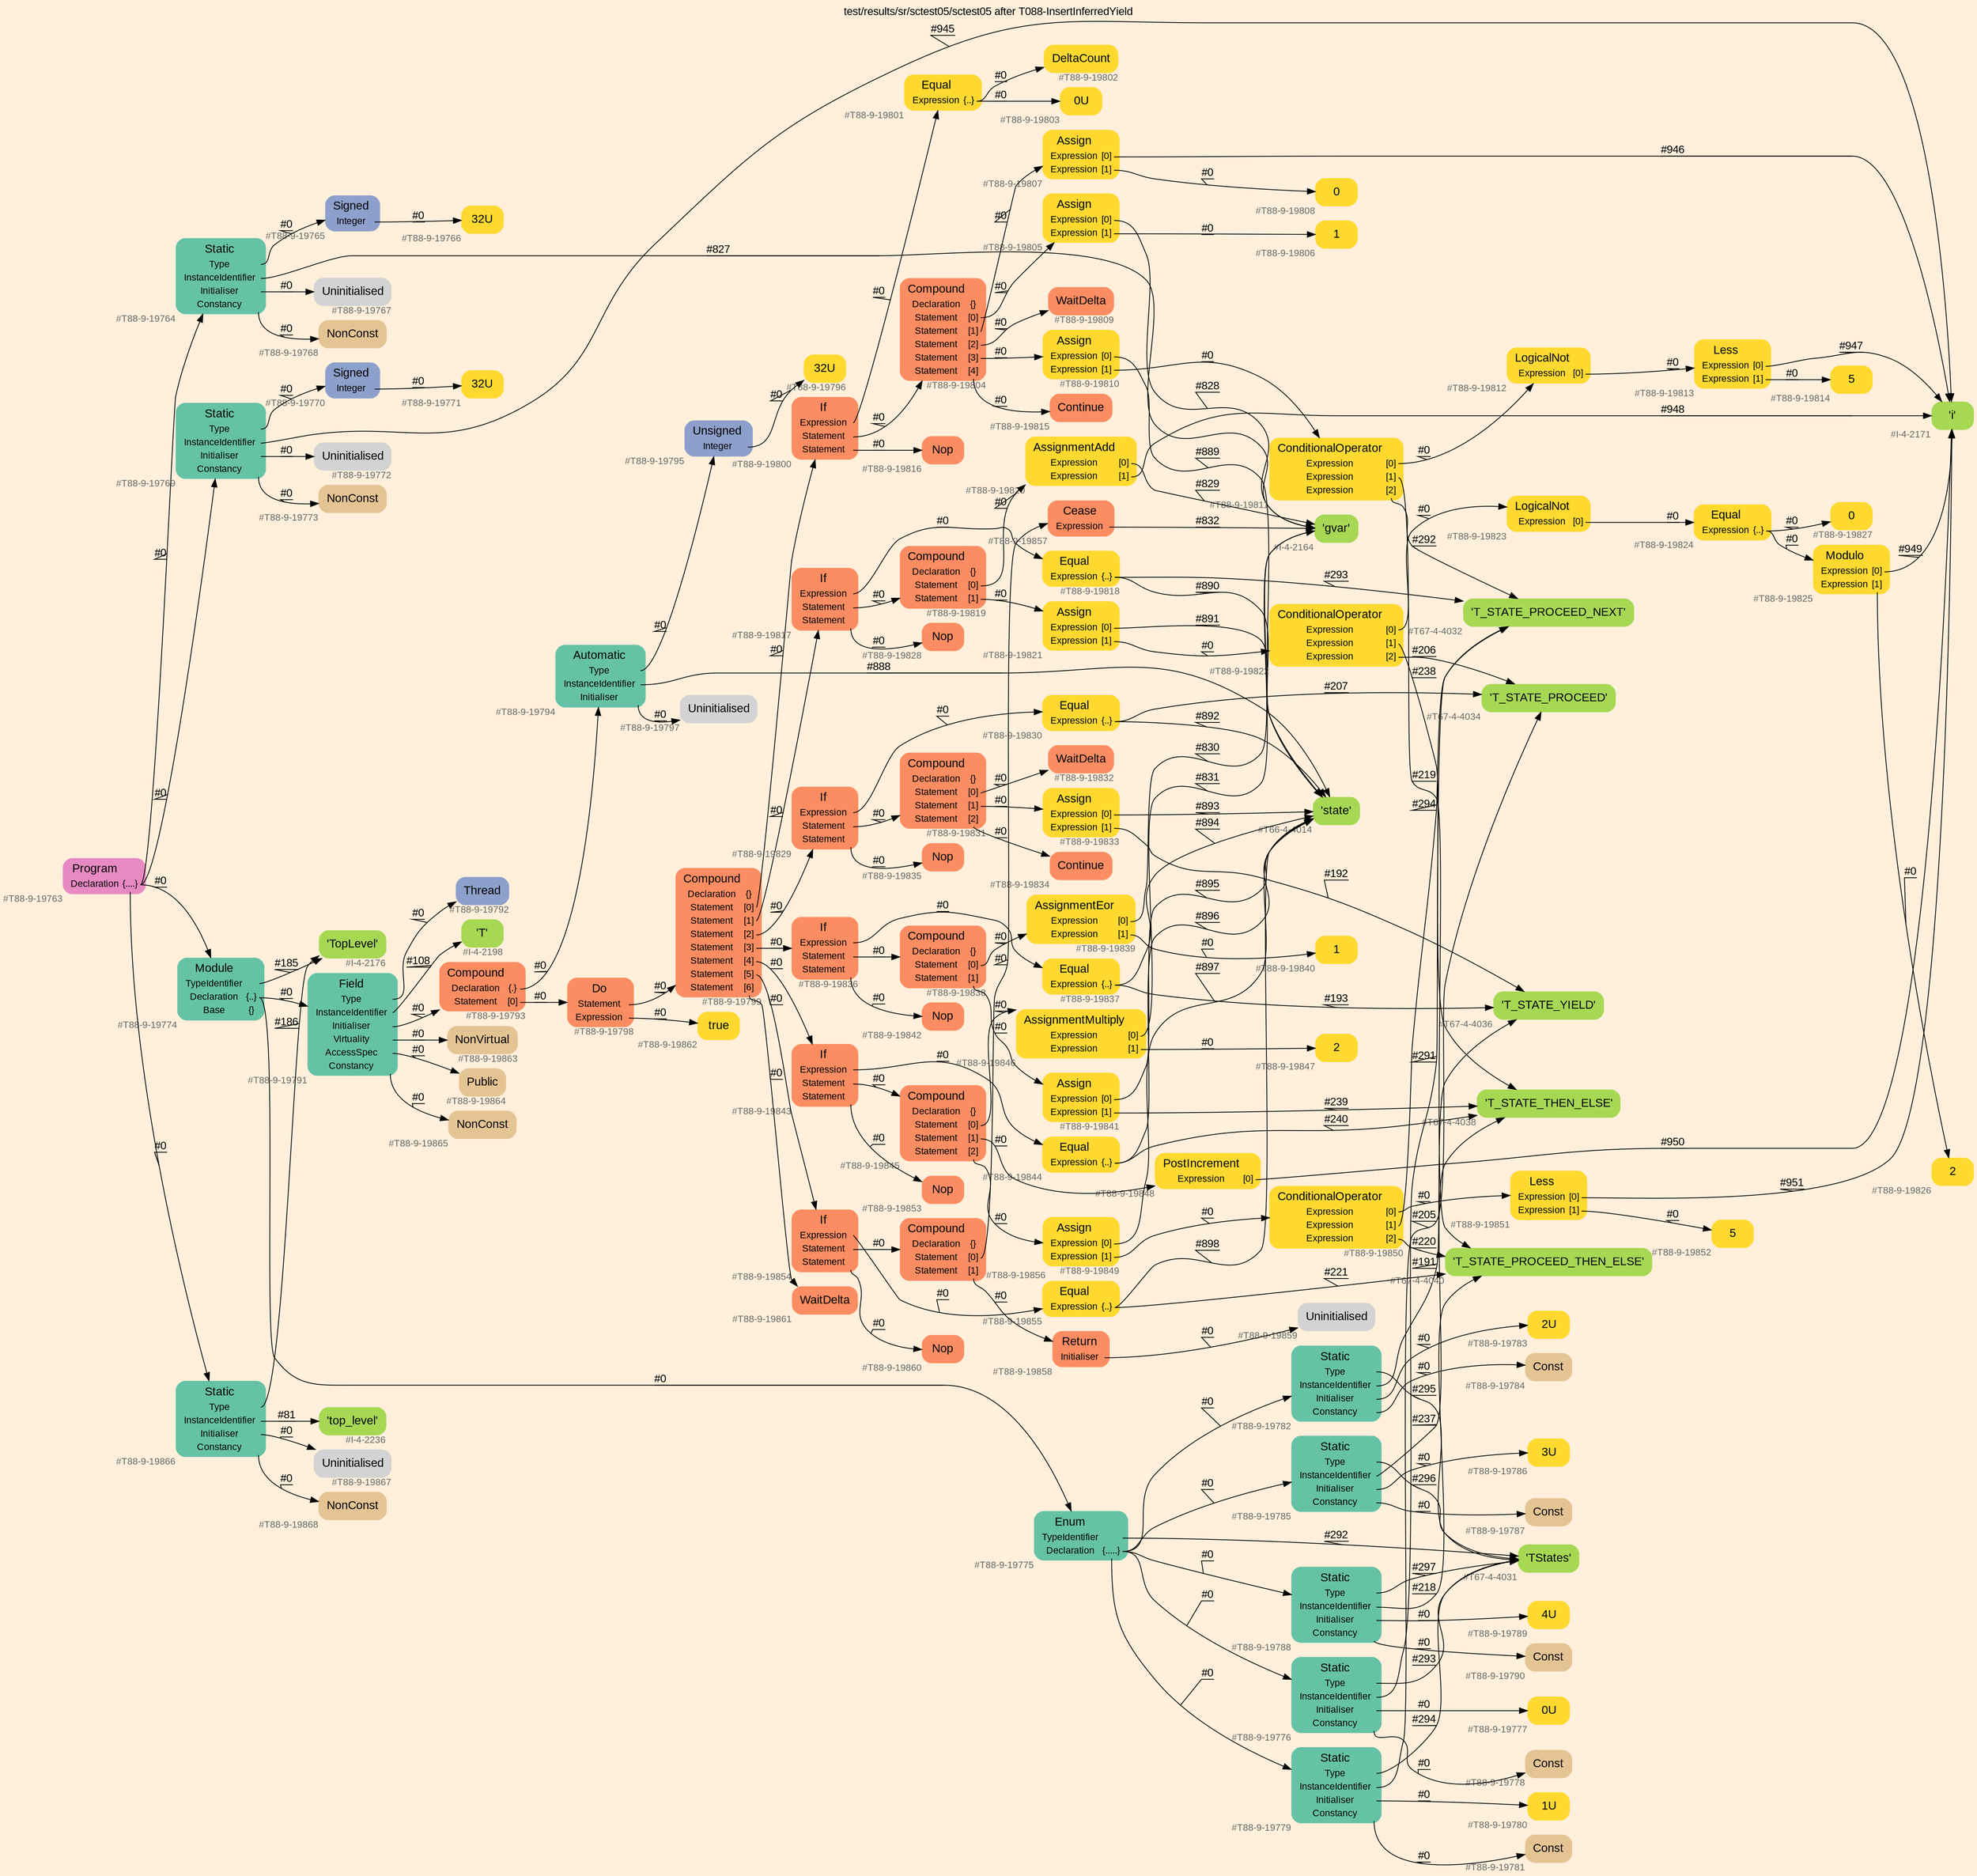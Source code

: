 digraph "test/results/sr/sctest05/sctest05 after T088-InsertInferredYield" {
label = "test/results/sr/sctest05/sctest05 after T088-InsertInferredYield"
labelloc = t
graph [
    rankdir = "LR"
    ranksep = 0.3
    bgcolor = antiquewhite1
    color = black
    fontcolor = black
    fontname = "Arial"
];
node [
    fontname = "Arial"
];
edge [
    fontname = "Arial"
];

// -------------------- node figure --------------------
// -------- block #T88-9-19763 ----------
"#T88-9-19763" [
    fillcolor = "/set28/4"
    xlabel = "#T88-9-19763"
    fontsize = "12"
    fontcolor = grey40
    shape = "plaintext"
    label = <<TABLE BORDER="0" CELLBORDER="0" CELLSPACING="0">
     <TR><TD><FONT COLOR="black" POINT-SIZE="15">Program</FONT></TD></TR>
     <TR><TD><FONT COLOR="black" POINT-SIZE="12">Declaration</FONT></TD><TD PORT="port0"><FONT COLOR="black" POINT-SIZE="12">{....}</FONT></TD></TR>
    </TABLE>>
    style = "rounded,filled"
];

// -------- block #T88-9-19764 ----------
"#T88-9-19764" [
    fillcolor = "/set28/1"
    xlabel = "#T88-9-19764"
    fontsize = "12"
    fontcolor = grey40
    shape = "plaintext"
    label = <<TABLE BORDER="0" CELLBORDER="0" CELLSPACING="0">
     <TR><TD><FONT COLOR="black" POINT-SIZE="15">Static</FONT></TD></TR>
     <TR><TD><FONT COLOR="black" POINT-SIZE="12">Type</FONT></TD><TD PORT="port0"></TD></TR>
     <TR><TD><FONT COLOR="black" POINT-SIZE="12">InstanceIdentifier</FONT></TD><TD PORT="port1"></TD></TR>
     <TR><TD><FONT COLOR="black" POINT-SIZE="12">Initialiser</FONT></TD><TD PORT="port2"></TD></TR>
     <TR><TD><FONT COLOR="black" POINT-SIZE="12">Constancy</FONT></TD><TD PORT="port3"></TD></TR>
    </TABLE>>
    style = "rounded,filled"
];

// -------- block #T88-9-19765 ----------
"#T88-9-19765" [
    fillcolor = "/set28/3"
    xlabel = "#T88-9-19765"
    fontsize = "12"
    fontcolor = grey40
    shape = "plaintext"
    label = <<TABLE BORDER="0" CELLBORDER="0" CELLSPACING="0">
     <TR><TD><FONT COLOR="black" POINT-SIZE="15">Signed</FONT></TD></TR>
     <TR><TD><FONT COLOR="black" POINT-SIZE="12">Integer</FONT></TD><TD PORT="port0"></TD></TR>
    </TABLE>>
    style = "rounded,filled"
];

// -------- block #T88-9-19766 ----------
"#T88-9-19766" [
    fillcolor = "/set28/6"
    xlabel = "#T88-9-19766"
    fontsize = "12"
    fontcolor = grey40
    shape = "plaintext"
    label = <<TABLE BORDER="0" CELLBORDER="0" CELLSPACING="0">
     <TR><TD><FONT COLOR="black" POINT-SIZE="15">32U</FONT></TD></TR>
    </TABLE>>
    style = "rounded,filled"
];

// -------- block #I-4-2164 ----------
"#I-4-2164" [
    fillcolor = "/set28/5"
    xlabel = "#I-4-2164"
    fontsize = "12"
    fontcolor = grey40
    shape = "plaintext"
    label = <<TABLE BORDER="0" CELLBORDER="0" CELLSPACING="0">
     <TR><TD><FONT COLOR="black" POINT-SIZE="15">'gvar'</FONT></TD></TR>
    </TABLE>>
    style = "rounded,filled"
];

// -------- block #T88-9-19767 ----------
"#T88-9-19767" [
    xlabel = "#T88-9-19767"
    fontsize = "12"
    fontcolor = grey40
    shape = "plaintext"
    label = <<TABLE BORDER="0" CELLBORDER="0" CELLSPACING="0">
     <TR><TD><FONT COLOR="black" POINT-SIZE="15">Uninitialised</FONT></TD></TR>
    </TABLE>>
    style = "rounded,filled"
];

// -------- block #T88-9-19768 ----------
"#T88-9-19768" [
    fillcolor = "/set28/7"
    xlabel = "#T88-9-19768"
    fontsize = "12"
    fontcolor = grey40
    shape = "plaintext"
    label = <<TABLE BORDER="0" CELLBORDER="0" CELLSPACING="0">
     <TR><TD><FONT COLOR="black" POINT-SIZE="15">NonConst</FONT></TD></TR>
    </TABLE>>
    style = "rounded,filled"
];

// -------- block #T88-9-19769 ----------
"#T88-9-19769" [
    fillcolor = "/set28/1"
    xlabel = "#T88-9-19769"
    fontsize = "12"
    fontcolor = grey40
    shape = "plaintext"
    label = <<TABLE BORDER="0" CELLBORDER="0" CELLSPACING="0">
     <TR><TD><FONT COLOR="black" POINT-SIZE="15">Static</FONT></TD></TR>
     <TR><TD><FONT COLOR="black" POINT-SIZE="12">Type</FONT></TD><TD PORT="port0"></TD></TR>
     <TR><TD><FONT COLOR="black" POINT-SIZE="12">InstanceIdentifier</FONT></TD><TD PORT="port1"></TD></TR>
     <TR><TD><FONT COLOR="black" POINT-SIZE="12">Initialiser</FONT></TD><TD PORT="port2"></TD></TR>
     <TR><TD><FONT COLOR="black" POINT-SIZE="12">Constancy</FONT></TD><TD PORT="port3"></TD></TR>
    </TABLE>>
    style = "rounded,filled"
];

// -------- block #T88-9-19770 ----------
"#T88-9-19770" [
    fillcolor = "/set28/3"
    xlabel = "#T88-9-19770"
    fontsize = "12"
    fontcolor = grey40
    shape = "plaintext"
    label = <<TABLE BORDER="0" CELLBORDER="0" CELLSPACING="0">
     <TR><TD><FONT COLOR="black" POINT-SIZE="15">Signed</FONT></TD></TR>
     <TR><TD><FONT COLOR="black" POINT-SIZE="12">Integer</FONT></TD><TD PORT="port0"></TD></TR>
    </TABLE>>
    style = "rounded,filled"
];

// -------- block #T88-9-19771 ----------
"#T88-9-19771" [
    fillcolor = "/set28/6"
    xlabel = "#T88-9-19771"
    fontsize = "12"
    fontcolor = grey40
    shape = "plaintext"
    label = <<TABLE BORDER="0" CELLBORDER="0" CELLSPACING="0">
     <TR><TD><FONT COLOR="black" POINT-SIZE="15">32U</FONT></TD></TR>
    </TABLE>>
    style = "rounded,filled"
];

// -------- block #I-4-2171 ----------
"#I-4-2171" [
    fillcolor = "/set28/5"
    xlabel = "#I-4-2171"
    fontsize = "12"
    fontcolor = grey40
    shape = "plaintext"
    label = <<TABLE BORDER="0" CELLBORDER="0" CELLSPACING="0">
     <TR><TD><FONT COLOR="black" POINT-SIZE="15">'i'</FONT></TD></TR>
    </TABLE>>
    style = "rounded,filled"
];

// -------- block #T88-9-19772 ----------
"#T88-9-19772" [
    xlabel = "#T88-9-19772"
    fontsize = "12"
    fontcolor = grey40
    shape = "plaintext"
    label = <<TABLE BORDER="0" CELLBORDER="0" CELLSPACING="0">
     <TR><TD><FONT COLOR="black" POINT-SIZE="15">Uninitialised</FONT></TD></TR>
    </TABLE>>
    style = "rounded,filled"
];

// -------- block #T88-9-19773 ----------
"#T88-9-19773" [
    fillcolor = "/set28/7"
    xlabel = "#T88-9-19773"
    fontsize = "12"
    fontcolor = grey40
    shape = "plaintext"
    label = <<TABLE BORDER="0" CELLBORDER="0" CELLSPACING="0">
     <TR><TD><FONT COLOR="black" POINT-SIZE="15">NonConst</FONT></TD></TR>
    </TABLE>>
    style = "rounded,filled"
];

// -------- block #T88-9-19774 ----------
"#T88-9-19774" [
    fillcolor = "/set28/1"
    xlabel = "#T88-9-19774"
    fontsize = "12"
    fontcolor = grey40
    shape = "plaintext"
    label = <<TABLE BORDER="0" CELLBORDER="0" CELLSPACING="0">
     <TR><TD><FONT COLOR="black" POINT-SIZE="15">Module</FONT></TD></TR>
     <TR><TD><FONT COLOR="black" POINT-SIZE="12">TypeIdentifier</FONT></TD><TD PORT="port0"></TD></TR>
     <TR><TD><FONT COLOR="black" POINT-SIZE="12">Declaration</FONT></TD><TD PORT="port1"><FONT COLOR="black" POINT-SIZE="12">{..}</FONT></TD></TR>
     <TR><TD><FONT COLOR="black" POINT-SIZE="12">Base</FONT></TD><TD PORT="port2"><FONT COLOR="black" POINT-SIZE="12">{}</FONT></TD></TR>
    </TABLE>>
    style = "rounded,filled"
];

// -------- block #I-4-2176 ----------
"#I-4-2176" [
    fillcolor = "/set28/5"
    xlabel = "#I-4-2176"
    fontsize = "12"
    fontcolor = grey40
    shape = "plaintext"
    label = <<TABLE BORDER="0" CELLBORDER="0" CELLSPACING="0">
     <TR><TD><FONT COLOR="black" POINT-SIZE="15">'TopLevel'</FONT></TD></TR>
    </TABLE>>
    style = "rounded,filled"
];

// -------- block #T88-9-19775 ----------
"#T88-9-19775" [
    fillcolor = "/set28/1"
    xlabel = "#T88-9-19775"
    fontsize = "12"
    fontcolor = grey40
    shape = "plaintext"
    label = <<TABLE BORDER="0" CELLBORDER="0" CELLSPACING="0">
     <TR><TD><FONT COLOR="black" POINT-SIZE="15">Enum</FONT></TD></TR>
     <TR><TD><FONT COLOR="black" POINT-SIZE="12">TypeIdentifier</FONT></TD><TD PORT="port0"></TD></TR>
     <TR><TD><FONT COLOR="black" POINT-SIZE="12">Declaration</FONT></TD><TD PORT="port1"><FONT COLOR="black" POINT-SIZE="12">{.....}</FONT></TD></TR>
    </TABLE>>
    style = "rounded,filled"
];

// -------- block #T67-4-4031 ----------
"#T67-4-4031" [
    fillcolor = "/set28/5"
    xlabel = "#T67-4-4031"
    fontsize = "12"
    fontcolor = grey40
    shape = "plaintext"
    label = <<TABLE BORDER="0" CELLBORDER="0" CELLSPACING="0">
     <TR><TD><FONT COLOR="black" POINT-SIZE="15">'TStates'</FONT></TD></TR>
    </TABLE>>
    style = "rounded,filled"
];

// -------- block #T88-9-19776 ----------
"#T88-9-19776" [
    fillcolor = "/set28/1"
    xlabel = "#T88-9-19776"
    fontsize = "12"
    fontcolor = grey40
    shape = "plaintext"
    label = <<TABLE BORDER="0" CELLBORDER="0" CELLSPACING="0">
     <TR><TD><FONT COLOR="black" POINT-SIZE="15">Static</FONT></TD></TR>
     <TR><TD><FONT COLOR="black" POINT-SIZE="12">Type</FONT></TD><TD PORT="port0"></TD></TR>
     <TR><TD><FONT COLOR="black" POINT-SIZE="12">InstanceIdentifier</FONT></TD><TD PORT="port1"></TD></TR>
     <TR><TD><FONT COLOR="black" POINT-SIZE="12">Initialiser</FONT></TD><TD PORT="port2"></TD></TR>
     <TR><TD><FONT COLOR="black" POINT-SIZE="12">Constancy</FONT></TD><TD PORT="port3"></TD></TR>
    </TABLE>>
    style = "rounded,filled"
];

// -------- block #T67-4-4032 ----------
"#T67-4-4032" [
    fillcolor = "/set28/5"
    xlabel = "#T67-4-4032"
    fontsize = "12"
    fontcolor = grey40
    shape = "plaintext"
    label = <<TABLE BORDER="0" CELLBORDER="0" CELLSPACING="0">
     <TR><TD><FONT COLOR="black" POINT-SIZE="15">'T_STATE_PROCEED_NEXT'</FONT></TD></TR>
    </TABLE>>
    style = "rounded,filled"
];

// -------- block #T88-9-19777 ----------
"#T88-9-19777" [
    fillcolor = "/set28/6"
    xlabel = "#T88-9-19777"
    fontsize = "12"
    fontcolor = grey40
    shape = "plaintext"
    label = <<TABLE BORDER="0" CELLBORDER="0" CELLSPACING="0">
     <TR><TD><FONT COLOR="black" POINT-SIZE="15">0U</FONT></TD></TR>
    </TABLE>>
    style = "rounded,filled"
];

// -------- block #T88-9-19778 ----------
"#T88-9-19778" [
    fillcolor = "/set28/7"
    xlabel = "#T88-9-19778"
    fontsize = "12"
    fontcolor = grey40
    shape = "plaintext"
    label = <<TABLE BORDER="0" CELLBORDER="0" CELLSPACING="0">
     <TR><TD><FONT COLOR="black" POINT-SIZE="15">Const</FONT></TD></TR>
    </TABLE>>
    style = "rounded,filled"
];

// -------- block #T88-9-19779 ----------
"#T88-9-19779" [
    fillcolor = "/set28/1"
    xlabel = "#T88-9-19779"
    fontsize = "12"
    fontcolor = grey40
    shape = "plaintext"
    label = <<TABLE BORDER="0" CELLBORDER="0" CELLSPACING="0">
     <TR><TD><FONT COLOR="black" POINT-SIZE="15">Static</FONT></TD></TR>
     <TR><TD><FONT COLOR="black" POINT-SIZE="12">Type</FONT></TD><TD PORT="port0"></TD></TR>
     <TR><TD><FONT COLOR="black" POINT-SIZE="12">InstanceIdentifier</FONT></TD><TD PORT="port1"></TD></TR>
     <TR><TD><FONT COLOR="black" POINT-SIZE="12">Initialiser</FONT></TD><TD PORT="port2"></TD></TR>
     <TR><TD><FONT COLOR="black" POINT-SIZE="12">Constancy</FONT></TD><TD PORT="port3"></TD></TR>
    </TABLE>>
    style = "rounded,filled"
];

// -------- block #T67-4-4034 ----------
"#T67-4-4034" [
    fillcolor = "/set28/5"
    xlabel = "#T67-4-4034"
    fontsize = "12"
    fontcolor = grey40
    shape = "plaintext"
    label = <<TABLE BORDER="0" CELLBORDER="0" CELLSPACING="0">
     <TR><TD><FONT COLOR="black" POINT-SIZE="15">'T_STATE_PROCEED'</FONT></TD></TR>
    </TABLE>>
    style = "rounded,filled"
];

// -------- block #T88-9-19780 ----------
"#T88-9-19780" [
    fillcolor = "/set28/6"
    xlabel = "#T88-9-19780"
    fontsize = "12"
    fontcolor = grey40
    shape = "plaintext"
    label = <<TABLE BORDER="0" CELLBORDER="0" CELLSPACING="0">
     <TR><TD><FONT COLOR="black" POINT-SIZE="15">1U</FONT></TD></TR>
    </TABLE>>
    style = "rounded,filled"
];

// -------- block #T88-9-19781 ----------
"#T88-9-19781" [
    fillcolor = "/set28/7"
    xlabel = "#T88-9-19781"
    fontsize = "12"
    fontcolor = grey40
    shape = "plaintext"
    label = <<TABLE BORDER="0" CELLBORDER="0" CELLSPACING="0">
     <TR><TD><FONT COLOR="black" POINT-SIZE="15">Const</FONT></TD></TR>
    </TABLE>>
    style = "rounded,filled"
];

// -------- block #T88-9-19782 ----------
"#T88-9-19782" [
    fillcolor = "/set28/1"
    xlabel = "#T88-9-19782"
    fontsize = "12"
    fontcolor = grey40
    shape = "plaintext"
    label = <<TABLE BORDER="0" CELLBORDER="0" CELLSPACING="0">
     <TR><TD><FONT COLOR="black" POINT-SIZE="15">Static</FONT></TD></TR>
     <TR><TD><FONT COLOR="black" POINT-SIZE="12">Type</FONT></TD><TD PORT="port0"></TD></TR>
     <TR><TD><FONT COLOR="black" POINT-SIZE="12">InstanceIdentifier</FONT></TD><TD PORT="port1"></TD></TR>
     <TR><TD><FONT COLOR="black" POINT-SIZE="12">Initialiser</FONT></TD><TD PORT="port2"></TD></TR>
     <TR><TD><FONT COLOR="black" POINT-SIZE="12">Constancy</FONT></TD><TD PORT="port3"></TD></TR>
    </TABLE>>
    style = "rounded,filled"
];

// -------- block #T67-4-4036 ----------
"#T67-4-4036" [
    fillcolor = "/set28/5"
    xlabel = "#T67-4-4036"
    fontsize = "12"
    fontcolor = grey40
    shape = "plaintext"
    label = <<TABLE BORDER="0" CELLBORDER="0" CELLSPACING="0">
     <TR><TD><FONT COLOR="black" POINT-SIZE="15">'T_STATE_YIELD'</FONT></TD></TR>
    </TABLE>>
    style = "rounded,filled"
];

// -------- block #T88-9-19783 ----------
"#T88-9-19783" [
    fillcolor = "/set28/6"
    xlabel = "#T88-9-19783"
    fontsize = "12"
    fontcolor = grey40
    shape = "plaintext"
    label = <<TABLE BORDER="0" CELLBORDER="0" CELLSPACING="0">
     <TR><TD><FONT COLOR="black" POINT-SIZE="15">2U</FONT></TD></TR>
    </TABLE>>
    style = "rounded,filled"
];

// -------- block #T88-9-19784 ----------
"#T88-9-19784" [
    fillcolor = "/set28/7"
    xlabel = "#T88-9-19784"
    fontsize = "12"
    fontcolor = grey40
    shape = "plaintext"
    label = <<TABLE BORDER="0" CELLBORDER="0" CELLSPACING="0">
     <TR><TD><FONT COLOR="black" POINT-SIZE="15">Const</FONT></TD></TR>
    </TABLE>>
    style = "rounded,filled"
];

// -------- block #T88-9-19785 ----------
"#T88-9-19785" [
    fillcolor = "/set28/1"
    xlabel = "#T88-9-19785"
    fontsize = "12"
    fontcolor = grey40
    shape = "plaintext"
    label = <<TABLE BORDER="0" CELLBORDER="0" CELLSPACING="0">
     <TR><TD><FONT COLOR="black" POINT-SIZE="15">Static</FONT></TD></TR>
     <TR><TD><FONT COLOR="black" POINT-SIZE="12">Type</FONT></TD><TD PORT="port0"></TD></TR>
     <TR><TD><FONT COLOR="black" POINT-SIZE="12">InstanceIdentifier</FONT></TD><TD PORT="port1"></TD></TR>
     <TR><TD><FONT COLOR="black" POINT-SIZE="12">Initialiser</FONT></TD><TD PORT="port2"></TD></TR>
     <TR><TD><FONT COLOR="black" POINT-SIZE="12">Constancy</FONT></TD><TD PORT="port3"></TD></TR>
    </TABLE>>
    style = "rounded,filled"
];

// -------- block #T67-4-4038 ----------
"#T67-4-4038" [
    fillcolor = "/set28/5"
    xlabel = "#T67-4-4038"
    fontsize = "12"
    fontcolor = grey40
    shape = "plaintext"
    label = <<TABLE BORDER="0" CELLBORDER="0" CELLSPACING="0">
     <TR><TD><FONT COLOR="black" POINT-SIZE="15">'T_STATE_THEN_ELSE'</FONT></TD></TR>
    </TABLE>>
    style = "rounded,filled"
];

// -------- block #T88-9-19786 ----------
"#T88-9-19786" [
    fillcolor = "/set28/6"
    xlabel = "#T88-9-19786"
    fontsize = "12"
    fontcolor = grey40
    shape = "plaintext"
    label = <<TABLE BORDER="0" CELLBORDER="0" CELLSPACING="0">
     <TR><TD><FONT COLOR="black" POINT-SIZE="15">3U</FONT></TD></TR>
    </TABLE>>
    style = "rounded,filled"
];

// -------- block #T88-9-19787 ----------
"#T88-9-19787" [
    fillcolor = "/set28/7"
    xlabel = "#T88-9-19787"
    fontsize = "12"
    fontcolor = grey40
    shape = "plaintext"
    label = <<TABLE BORDER="0" CELLBORDER="0" CELLSPACING="0">
     <TR><TD><FONT COLOR="black" POINT-SIZE="15">Const</FONT></TD></TR>
    </TABLE>>
    style = "rounded,filled"
];

// -------- block #T88-9-19788 ----------
"#T88-9-19788" [
    fillcolor = "/set28/1"
    xlabel = "#T88-9-19788"
    fontsize = "12"
    fontcolor = grey40
    shape = "plaintext"
    label = <<TABLE BORDER="0" CELLBORDER="0" CELLSPACING="0">
     <TR><TD><FONT COLOR="black" POINT-SIZE="15">Static</FONT></TD></TR>
     <TR><TD><FONT COLOR="black" POINT-SIZE="12">Type</FONT></TD><TD PORT="port0"></TD></TR>
     <TR><TD><FONT COLOR="black" POINT-SIZE="12">InstanceIdentifier</FONT></TD><TD PORT="port1"></TD></TR>
     <TR><TD><FONT COLOR="black" POINT-SIZE="12">Initialiser</FONT></TD><TD PORT="port2"></TD></TR>
     <TR><TD><FONT COLOR="black" POINT-SIZE="12">Constancy</FONT></TD><TD PORT="port3"></TD></TR>
    </TABLE>>
    style = "rounded,filled"
];

// -------- block #T67-4-4040 ----------
"#T67-4-4040" [
    fillcolor = "/set28/5"
    xlabel = "#T67-4-4040"
    fontsize = "12"
    fontcolor = grey40
    shape = "plaintext"
    label = <<TABLE BORDER="0" CELLBORDER="0" CELLSPACING="0">
     <TR><TD><FONT COLOR="black" POINT-SIZE="15">'T_STATE_PROCEED_THEN_ELSE'</FONT></TD></TR>
    </TABLE>>
    style = "rounded,filled"
];

// -------- block #T88-9-19789 ----------
"#T88-9-19789" [
    fillcolor = "/set28/6"
    xlabel = "#T88-9-19789"
    fontsize = "12"
    fontcolor = grey40
    shape = "plaintext"
    label = <<TABLE BORDER="0" CELLBORDER="0" CELLSPACING="0">
     <TR><TD><FONT COLOR="black" POINT-SIZE="15">4U</FONT></TD></TR>
    </TABLE>>
    style = "rounded,filled"
];

// -------- block #T88-9-19790 ----------
"#T88-9-19790" [
    fillcolor = "/set28/7"
    xlabel = "#T88-9-19790"
    fontsize = "12"
    fontcolor = grey40
    shape = "plaintext"
    label = <<TABLE BORDER="0" CELLBORDER="0" CELLSPACING="0">
     <TR><TD><FONT COLOR="black" POINT-SIZE="15">Const</FONT></TD></TR>
    </TABLE>>
    style = "rounded,filled"
];

// -------- block #T88-9-19791 ----------
"#T88-9-19791" [
    fillcolor = "/set28/1"
    xlabel = "#T88-9-19791"
    fontsize = "12"
    fontcolor = grey40
    shape = "plaintext"
    label = <<TABLE BORDER="0" CELLBORDER="0" CELLSPACING="0">
     <TR><TD><FONT COLOR="black" POINT-SIZE="15">Field</FONT></TD></TR>
     <TR><TD><FONT COLOR="black" POINT-SIZE="12">Type</FONT></TD><TD PORT="port0"></TD></TR>
     <TR><TD><FONT COLOR="black" POINT-SIZE="12">InstanceIdentifier</FONT></TD><TD PORT="port1"></TD></TR>
     <TR><TD><FONT COLOR="black" POINT-SIZE="12">Initialiser</FONT></TD><TD PORT="port2"></TD></TR>
     <TR><TD><FONT COLOR="black" POINT-SIZE="12">Virtuality</FONT></TD><TD PORT="port3"></TD></TR>
     <TR><TD><FONT COLOR="black" POINT-SIZE="12">AccessSpec</FONT></TD><TD PORT="port4"></TD></TR>
     <TR><TD><FONT COLOR="black" POINT-SIZE="12">Constancy</FONT></TD><TD PORT="port5"></TD></TR>
    </TABLE>>
    style = "rounded,filled"
];

// -------- block #T88-9-19792 ----------
"#T88-9-19792" [
    fillcolor = "/set28/3"
    xlabel = "#T88-9-19792"
    fontsize = "12"
    fontcolor = grey40
    shape = "plaintext"
    label = <<TABLE BORDER="0" CELLBORDER="0" CELLSPACING="0">
     <TR><TD><FONT COLOR="black" POINT-SIZE="15">Thread</FONT></TD></TR>
    </TABLE>>
    style = "rounded,filled"
];

// -------- block #I-4-2198 ----------
"#I-4-2198" [
    fillcolor = "/set28/5"
    xlabel = "#I-4-2198"
    fontsize = "12"
    fontcolor = grey40
    shape = "plaintext"
    label = <<TABLE BORDER="0" CELLBORDER="0" CELLSPACING="0">
     <TR><TD><FONT COLOR="black" POINT-SIZE="15">'T'</FONT></TD></TR>
    </TABLE>>
    style = "rounded,filled"
];

// -------- block #T88-9-19793 ----------
"#T88-9-19793" [
    fillcolor = "/set28/2"
    xlabel = "#T88-9-19793"
    fontsize = "12"
    fontcolor = grey40
    shape = "plaintext"
    label = <<TABLE BORDER="0" CELLBORDER="0" CELLSPACING="0">
     <TR><TD><FONT COLOR="black" POINT-SIZE="15">Compound</FONT></TD></TR>
     <TR><TD><FONT COLOR="black" POINT-SIZE="12">Declaration</FONT></TD><TD PORT="port0"><FONT COLOR="black" POINT-SIZE="12">{.}</FONT></TD></TR>
     <TR><TD><FONT COLOR="black" POINT-SIZE="12">Statement</FONT></TD><TD PORT="port1"><FONT COLOR="black" POINT-SIZE="12">[0]</FONT></TD></TR>
    </TABLE>>
    style = "rounded,filled"
];

// -------- block #T88-9-19794 ----------
"#T88-9-19794" [
    fillcolor = "/set28/1"
    xlabel = "#T88-9-19794"
    fontsize = "12"
    fontcolor = grey40
    shape = "plaintext"
    label = <<TABLE BORDER="0" CELLBORDER="0" CELLSPACING="0">
     <TR><TD><FONT COLOR="black" POINT-SIZE="15">Automatic</FONT></TD></TR>
     <TR><TD><FONT COLOR="black" POINT-SIZE="12">Type</FONT></TD><TD PORT="port0"></TD></TR>
     <TR><TD><FONT COLOR="black" POINT-SIZE="12">InstanceIdentifier</FONT></TD><TD PORT="port1"></TD></TR>
     <TR><TD><FONT COLOR="black" POINT-SIZE="12">Initialiser</FONT></TD><TD PORT="port2"></TD></TR>
    </TABLE>>
    style = "rounded,filled"
];

// -------- block #T88-9-19795 ----------
"#T88-9-19795" [
    fillcolor = "/set28/3"
    xlabel = "#T88-9-19795"
    fontsize = "12"
    fontcolor = grey40
    shape = "plaintext"
    label = <<TABLE BORDER="0" CELLBORDER="0" CELLSPACING="0">
     <TR><TD><FONT COLOR="black" POINT-SIZE="15">Unsigned</FONT></TD></TR>
     <TR><TD><FONT COLOR="black" POINT-SIZE="12">Integer</FONT></TD><TD PORT="port0"></TD></TR>
    </TABLE>>
    style = "rounded,filled"
];

// -------- block #T88-9-19796 ----------
"#T88-9-19796" [
    fillcolor = "/set28/6"
    xlabel = "#T88-9-19796"
    fontsize = "12"
    fontcolor = grey40
    shape = "plaintext"
    label = <<TABLE BORDER="0" CELLBORDER="0" CELLSPACING="0">
     <TR><TD><FONT COLOR="black" POINT-SIZE="15">32U</FONT></TD></TR>
    </TABLE>>
    style = "rounded,filled"
];

// -------- block #T66-4-4014 ----------
"#T66-4-4014" [
    fillcolor = "/set28/5"
    xlabel = "#T66-4-4014"
    fontsize = "12"
    fontcolor = grey40
    shape = "plaintext"
    label = <<TABLE BORDER="0" CELLBORDER="0" CELLSPACING="0">
     <TR><TD><FONT COLOR="black" POINT-SIZE="15">'state'</FONT></TD></TR>
    </TABLE>>
    style = "rounded,filled"
];

// -------- block #T88-9-19797 ----------
"#T88-9-19797" [
    xlabel = "#T88-9-19797"
    fontsize = "12"
    fontcolor = grey40
    shape = "plaintext"
    label = <<TABLE BORDER="0" CELLBORDER="0" CELLSPACING="0">
     <TR><TD><FONT COLOR="black" POINT-SIZE="15">Uninitialised</FONT></TD></TR>
    </TABLE>>
    style = "rounded,filled"
];

// -------- block #T88-9-19798 ----------
"#T88-9-19798" [
    fillcolor = "/set28/2"
    xlabel = "#T88-9-19798"
    fontsize = "12"
    fontcolor = grey40
    shape = "plaintext"
    label = <<TABLE BORDER="0" CELLBORDER="0" CELLSPACING="0">
     <TR><TD><FONT COLOR="black" POINT-SIZE="15">Do</FONT></TD></TR>
     <TR><TD><FONT COLOR="black" POINT-SIZE="12">Statement</FONT></TD><TD PORT="port0"></TD></TR>
     <TR><TD><FONT COLOR="black" POINT-SIZE="12">Expression</FONT></TD><TD PORT="port1"></TD></TR>
    </TABLE>>
    style = "rounded,filled"
];

// -------- block #T88-9-19799 ----------
"#T88-9-19799" [
    fillcolor = "/set28/2"
    xlabel = "#T88-9-19799"
    fontsize = "12"
    fontcolor = grey40
    shape = "plaintext"
    label = <<TABLE BORDER="0" CELLBORDER="0" CELLSPACING="0">
     <TR><TD><FONT COLOR="black" POINT-SIZE="15">Compound</FONT></TD></TR>
     <TR><TD><FONT COLOR="black" POINT-SIZE="12">Declaration</FONT></TD><TD PORT="port0"><FONT COLOR="black" POINT-SIZE="12">{}</FONT></TD></TR>
     <TR><TD><FONT COLOR="black" POINT-SIZE="12">Statement</FONT></TD><TD PORT="port1"><FONT COLOR="black" POINT-SIZE="12">[0]</FONT></TD></TR>
     <TR><TD><FONT COLOR="black" POINT-SIZE="12">Statement</FONT></TD><TD PORT="port2"><FONT COLOR="black" POINT-SIZE="12">[1]</FONT></TD></TR>
     <TR><TD><FONT COLOR="black" POINT-SIZE="12">Statement</FONT></TD><TD PORT="port3"><FONT COLOR="black" POINT-SIZE="12">[2]</FONT></TD></TR>
     <TR><TD><FONT COLOR="black" POINT-SIZE="12">Statement</FONT></TD><TD PORT="port4"><FONT COLOR="black" POINT-SIZE="12">[3]</FONT></TD></TR>
     <TR><TD><FONT COLOR="black" POINT-SIZE="12">Statement</FONT></TD><TD PORT="port5"><FONT COLOR="black" POINT-SIZE="12">[4]</FONT></TD></TR>
     <TR><TD><FONT COLOR="black" POINT-SIZE="12">Statement</FONT></TD><TD PORT="port6"><FONT COLOR="black" POINT-SIZE="12">[5]</FONT></TD></TR>
     <TR><TD><FONT COLOR="black" POINT-SIZE="12">Statement</FONT></TD><TD PORT="port7"><FONT COLOR="black" POINT-SIZE="12">[6]</FONT></TD></TR>
    </TABLE>>
    style = "rounded,filled"
];

// -------- block #T88-9-19800 ----------
"#T88-9-19800" [
    fillcolor = "/set28/2"
    xlabel = "#T88-9-19800"
    fontsize = "12"
    fontcolor = grey40
    shape = "plaintext"
    label = <<TABLE BORDER="0" CELLBORDER="0" CELLSPACING="0">
     <TR><TD><FONT COLOR="black" POINT-SIZE="15">If</FONT></TD></TR>
     <TR><TD><FONT COLOR="black" POINT-SIZE="12">Expression</FONT></TD><TD PORT="port0"></TD></TR>
     <TR><TD><FONT COLOR="black" POINT-SIZE="12">Statement</FONT></TD><TD PORT="port1"></TD></TR>
     <TR><TD><FONT COLOR="black" POINT-SIZE="12">Statement</FONT></TD><TD PORT="port2"></TD></TR>
    </TABLE>>
    style = "rounded,filled"
];

// -------- block #T88-9-19801 ----------
"#T88-9-19801" [
    fillcolor = "/set28/6"
    xlabel = "#T88-9-19801"
    fontsize = "12"
    fontcolor = grey40
    shape = "plaintext"
    label = <<TABLE BORDER="0" CELLBORDER="0" CELLSPACING="0">
     <TR><TD><FONT COLOR="black" POINT-SIZE="15">Equal</FONT></TD></TR>
     <TR><TD><FONT COLOR="black" POINT-SIZE="12">Expression</FONT></TD><TD PORT="port0"><FONT COLOR="black" POINT-SIZE="12">{..}</FONT></TD></TR>
    </TABLE>>
    style = "rounded,filled"
];

// -------- block #T88-9-19802 ----------
"#T88-9-19802" [
    fillcolor = "/set28/6"
    xlabel = "#T88-9-19802"
    fontsize = "12"
    fontcolor = grey40
    shape = "plaintext"
    label = <<TABLE BORDER="0" CELLBORDER="0" CELLSPACING="0">
     <TR><TD><FONT COLOR="black" POINT-SIZE="15">DeltaCount</FONT></TD></TR>
    </TABLE>>
    style = "rounded,filled"
];

// -------- block #T88-9-19803 ----------
"#T88-9-19803" [
    fillcolor = "/set28/6"
    xlabel = "#T88-9-19803"
    fontsize = "12"
    fontcolor = grey40
    shape = "plaintext"
    label = <<TABLE BORDER="0" CELLBORDER="0" CELLSPACING="0">
     <TR><TD><FONT COLOR="black" POINT-SIZE="15">0U</FONT></TD></TR>
    </TABLE>>
    style = "rounded,filled"
];

// -------- block #T88-9-19804 ----------
"#T88-9-19804" [
    fillcolor = "/set28/2"
    xlabel = "#T88-9-19804"
    fontsize = "12"
    fontcolor = grey40
    shape = "plaintext"
    label = <<TABLE BORDER="0" CELLBORDER="0" CELLSPACING="0">
     <TR><TD><FONT COLOR="black" POINT-SIZE="15">Compound</FONT></TD></TR>
     <TR><TD><FONT COLOR="black" POINT-SIZE="12">Declaration</FONT></TD><TD PORT="port0"><FONT COLOR="black" POINT-SIZE="12">{}</FONT></TD></TR>
     <TR><TD><FONT COLOR="black" POINT-SIZE="12">Statement</FONT></TD><TD PORT="port1"><FONT COLOR="black" POINT-SIZE="12">[0]</FONT></TD></TR>
     <TR><TD><FONT COLOR="black" POINT-SIZE="12">Statement</FONT></TD><TD PORT="port2"><FONT COLOR="black" POINT-SIZE="12">[1]</FONT></TD></TR>
     <TR><TD><FONT COLOR="black" POINT-SIZE="12">Statement</FONT></TD><TD PORT="port3"><FONT COLOR="black" POINT-SIZE="12">[2]</FONT></TD></TR>
     <TR><TD><FONT COLOR="black" POINT-SIZE="12">Statement</FONT></TD><TD PORT="port4"><FONT COLOR="black" POINT-SIZE="12">[3]</FONT></TD></TR>
     <TR><TD><FONT COLOR="black" POINT-SIZE="12">Statement</FONT></TD><TD PORT="port5"><FONT COLOR="black" POINT-SIZE="12">[4]</FONT></TD></TR>
    </TABLE>>
    style = "rounded,filled"
];

// -------- block #T88-9-19805 ----------
"#T88-9-19805" [
    fillcolor = "/set28/6"
    xlabel = "#T88-9-19805"
    fontsize = "12"
    fontcolor = grey40
    shape = "plaintext"
    label = <<TABLE BORDER="0" CELLBORDER="0" CELLSPACING="0">
     <TR><TD><FONT COLOR="black" POINT-SIZE="15">Assign</FONT></TD></TR>
     <TR><TD><FONT COLOR="black" POINT-SIZE="12">Expression</FONT></TD><TD PORT="port0"><FONT COLOR="black" POINT-SIZE="12">[0]</FONT></TD></TR>
     <TR><TD><FONT COLOR="black" POINT-SIZE="12">Expression</FONT></TD><TD PORT="port1"><FONT COLOR="black" POINT-SIZE="12">[1]</FONT></TD></TR>
    </TABLE>>
    style = "rounded,filled"
];

// -------- block #T88-9-19806 ----------
"#T88-9-19806" [
    fillcolor = "/set28/6"
    xlabel = "#T88-9-19806"
    fontsize = "12"
    fontcolor = grey40
    shape = "plaintext"
    label = <<TABLE BORDER="0" CELLBORDER="0" CELLSPACING="0">
     <TR><TD><FONT COLOR="black" POINT-SIZE="15">1</FONT></TD></TR>
    </TABLE>>
    style = "rounded,filled"
];

// -------- block #T88-9-19807 ----------
"#T88-9-19807" [
    fillcolor = "/set28/6"
    xlabel = "#T88-9-19807"
    fontsize = "12"
    fontcolor = grey40
    shape = "plaintext"
    label = <<TABLE BORDER="0" CELLBORDER="0" CELLSPACING="0">
     <TR><TD><FONT COLOR="black" POINT-SIZE="15">Assign</FONT></TD></TR>
     <TR><TD><FONT COLOR="black" POINT-SIZE="12">Expression</FONT></TD><TD PORT="port0"><FONT COLOR="black" POINT-SIZE="12">[0]</FONT></TD></TR>
     <TR><TD><FONT COLOR="black" POINT-SIZE="12">Expression</FONT></TD><TD PORT="port1"><FONT COLOR="black" POINT-SIZE="12">[1]</FONT></TD></TR>
    </TABLE>>
    style = "rounded,filled"
];

// -------- block #T88-9-19808 ----------
"#T88-9-19808" [
    fillcolor = "/set28/6"
    xlabel = "#T88-9-19808"
    fontsize = "12"
    fontcolor = grey40
    shape = "plaintext"
    label = <<TABLE BORDER="0" CELLBORDER="0" CELLSPACING="0">
     <TR><TD><FONT COLOR="black" POINT-SIZE="15">0</FONT></TD></TR>
    </TABLE>>
    style = "rounded,filled"
];

// -------- block #T88-9-19809 ----------
"#T88-9-19809" [
    fillcolor = "/set28/2"
    xlabel = "#T88-9-19809"
    fontsize = "12"
    fontcolor = grey40
    shape = "plaintext"
    label = <<TABLE BORDER="0" CELLBORDER="0" CELLSPACING="0">
     <TR><TD><FONT COLOR="black" POINT-SIZE="15">WaitDelta</FONT></TD></TR>
    </TABLE>>
    style = "rounded,filled"
];

// -------- block #T88-9-19810 ----------
"#T88-9-19810" [
    fillcolor = "/set28/6"
    xlabel = "#T88-9-19810"
    fontsize = "12"
    fontcolor = grey40
    shape = "plaintext"
    label = <<TABLE BORDER="0" CELLBORDER="0" CELLSPACING="0">
     <TR><TD><FONT COLOR="black" POINT-SIZE="15">Assign</FONT></TD></TR>
     <TR><TD><FONT COLOR="black" POINT-SIZE="12">Expression</FONT></TD><TD PORT="port0"><FONT COLOR="black" POINT-SIZE="12">[0]</FONT></TD></TR>
     <TR><TD><FONT COLOR="black" POINT-SIZE="12">Expression</FONT></TD><TD PORT="port1"><FONT COLOR="black" POINT-SIZE="12">[1]</FONT></TD></TR>
    </TABLE>>
    style = "rounded,filled"
];

// -------- block #T88-9-19811 ----------
"#T88-9-19811" [
    fillcolor = "/set28/6"
    xlabel = "#T88-9-19811"
    fontsize = "12"
    fontcolor = grey40
    shape = "plaintext"
    label = <<TABLE BORDER="0" CELLBORDER="0" CELLSPACING="0">
     <TR><TD><FONT COLOR="black" POINT-SIZE="15">ConditionalOperator</FONT></TD></TR>
     <TR><TD><FONT COLOR="black" POINT-SIZE="12">Expression</FONT></TD><TD PORT="port0"><FONT COLOR="black" POINT-SIZE="12">[0]</FONT></TD></TR>
     <TR><TD><FONT COLOR="black" POINT-SIZE="12">Expression</FONT></TD><TD PORT="port1"><FONT COLOR="black" POINT-SIZE="12">[1]</FONT></TD></TR>
     <TR><TD><FONT COLOR="black" POINT-SIZE="12">Expression</FONT></TD><TD PORT="port2"><FONT COLOR="black" POINT-SIZE="12">[2]</FONT></TD></TR>
    </TABLE>>
    style = "rounded,filled"
];

// -------- block #T88-9-19812 ----------
"#T88-9-19812" [
    fillcolor = "/set28/6"
    xlabel = "#T88-9-19812"
    fontsize = "12"
    fontcolor = grey40
    shape = "plaintext"
    label = <<TABLE BORDER="0" CELLBORDER="0" CELLSPACING="0">
     <TR><TD><FONT COLOR="black" POINT-SIZE="15">LogicalNot</FONT></TD></TR>
     <TR><TD><FONT COLOR="black" POINT-SIZE="12">Expression</FONT></TD><TD PORT="port0"><FONT COLOR="black" POINT-SIZE="12">[0]</FONT></TD></TR>
    </TABLE>>
    style = "rounded,filled"
];

// -------- block #T88-9-19813 ----------
"#T88-9-19813" [
    fillcolor = "/set28/6"
    xlabel = "#T88-9-19813"
    fontsize = "12"
    fontcolor = grey40
    shape = "plaintext"
    label = <<TABLE BORDER="0" CELLBORDER="0" CELLSPACING="0">
     <TR><TD><FONT COLOR="black" POINT-SIZE="15">Less</FONT></TD></TR>
     <TR><TD><FONT COLOR="black" POINT-SIZE="12">Expression</FONT></TD><TD PORT="port0"><FONT COLOR="black" POINT-SIZE="12">[0]</FONT></TD></TR>
     <TR><TD><FONT COLOR="black" POINT-SIZE="12">Expression</FONT></TD><TD PORT="port1"><FONT COLOR="black" POINT-SIZE="12">[1]</FONT></TD></TR>
    </TABLE>>
    style = "rounded,filled"
];

// -------- block #T88-9-19814 ----------
"#T88-9-19814" [
    fillcolor = "/set28/6"
    xlabel = "#T88-9-19814"
    fontsize = "12"
    fontcolor = grey40
    shape = "plaintext"
    label = <<TABLE BORDER="0" CELLBORDER="0" CELLSPACING="0">
     <TR><TD><FONT COLOR="black" POINT-SIZE="15">5</FONT></TD></TR>
    </TABLE>>
    style = "rounded,filled"
];

// -------- block #T88-9-19815 ----------
"#T88-9-19815" [
    fillcolor = "/set28/2"
    xlabel = "#T88-9-19815"
    fontsize = "12"
    fontcolor = grey40
    shape = "plaintext"
    label = <<TABLE BORDER="0" CELLBORDER="0" CELLSPACING="0">
     <TR><TD><FONT COLOR="black" POINT-SIZE="15">Continue</FONT></TD></TR>
    </TABLE>>
    style = "rounded,filled"
];

// -------- block #T88-9-19816 ----------
"#T88-9-19816" [
    fillcolor = "/set28/2"
    xlabel = "#T88-9-19816"
    fontsize = "12"
    fontcolor = grey40
    shape = "plaintext"
    label = <<TABLE BORDER="0" CELLBORDER="0" CELLSPACING="0">
     <TR><TD><FONT COLOR="black" POINT-SIZE="15">Nop</FONT></TD></TR>
    </TABLE>>
    style = "rounded,filled"
];

// -------- block #T88-9-19817 ----------
"#T88-9-19817" [
    fillcolor = "/set28/2"
    xlabel = "#T88-9-19817"
    fontsize = "12"
    fontcolor = grey40
    shape = "plaintext"
    label = <<TABLE BORDER="0" CELLBORDER="0" CELLSPACING="0">
     <TR><TD><FONT COLOR="black" POINT-SIZE="15">If</FONT></TD></TR>
     <TR><TD><FONT COLOR="black" POINT-SIZE="12">Expression</FONT></TD><TD PORT="port0"></TD></TR>
     <TR><TD><FONT COLOR="black" POINT-SIZE="12">Statement</FONT></TD><TD PORT="port1"></TD></TR>
     <TR><TD><FONT COLOR="black" POINT-SIZE="12">Statement</FONT></TD><TD PORT="port2"></TD></TR>
    </TABLE>>
    style = "rounded,filled"
];

// -------- block #T88-9-19818 ----------
"#T88-9-19818" [
    fillcolor = "/set28/6"
    xlabel = "#T88-9-19818"
    fontsize = "12"
    fontcolor = grey40
    shape = "plaintext"
    label = <<TABLE BORDER="0" CELLBORDER="0" CELLSPACING="0">
     <TR><TD><FONT COLOR="black" POINT-SIZE="15">Equal</FONT></TD></TR>
     <TR><TD><FONT COLOR="black" POINT-SIZE="12">Expression</FONT></TD><TD PORT="port0"><FONT COLOR="black" POINT-SIZE="12">{..}</FONT></TD></TR>
    </TABLE>>
    style = "rounded,filled"
];

// -------- block #T88-9-19819 ----------
"#T88-9-19819" [
    fillcolor = "/set28/2"
    xlabel = "#T88-9-19819"
    fontsize = "12"
    fontcolor = grey40
    shape = "plaintext"
    label = <<TABLE BORDER="0" CELLBORDER="0" CELLSPACING="0">
     <TR><TD><FONT COLOR="black" POINT-SIZE="15">Compound</FONT></TD></TR>
     <TR><TD><FONT COLOR="black" POINT-SIZE="12">Declaration</FONT></TD><TD PORT="port0"><FONT COLOR="black" POINT-SIZE="12">{}</FONT></TD></TR>
     <TR><TD><FONT COLOR="black" POINT-SIZE="12">Statement</FONT></TD><TD PORT="port1"><FONT COLOR="black" POINT-SIZE="12">[0]</FONT></TD></TR>
     <TR><TD><FONT COLOR="black" POINT-SIZE="12">Statement</FONT></TD><TD PORT="port2"><FONT COLOR="black" POINT-SIZE="12">[1]</FONT></TD></TR>
    </TABLE>>
    style = "rounded,filled"
];

// -------- block #T88-9-19820 ----------
"#T88-9-19820" [
    fillcolor = "/set28/6"
    xlabel = "#T88-9-19820"
    fontsize = "12"
    fontcolor = grey40
    shape = "plaintext"
    label = <<TABLE BORDER="0" CELLBORDER="0" CELLSPACING="0">
     <TR><TD><FONT COLOR="black" POINT-SIZE="15">AssignmentAdd</FONT></TD></TR>
     <TR><TD><FONT COLOR="black" POINT-SIZE="12">Expression</FONT></TD><TD PORT="port0"><FONT COLOR="black" POINT-SIZE="12">[0]</FONT></TD></TR>
     <TR><TD><FONT COLOR="black" POINT-SIZE="12">Expression</FONT></TD><TD PORT="port1"><FONT COLOR="black" POINT-SIZE="12">[1]</FONT></TD></TR>
    </TABLE>>
    style = "rounded,filled"
];

// -------- block #T88-9-19821 ----------
"#T88-9-19821" [
    fillcolor = "/set28/6"
    xlabel = "#T88-9-19821"
    fontsize = "12"
    fontcolor = grey40
    shape = "plaintext"
    label = <<TABLE BORDER="0" CELLBORDER="0" CELLSPACING="0">
     <TR><TD><FONT COLOR="black" POINT-SIZE="15">Assign</FONT></TD></TR>
     <TR><TD><FONT COLOR="black" POINT-SIZE="12">Expression</FONT></TD><TD PORT="port0"><FONT COLOR="black" POINT-SIZE="12">[0]</FONT></TD></TR>
     <TR><TD><FONT COLOR="black" POINT-SIZE="12">Expression</FONT></TD><TD PORT="port1"><FONT COLOR="black" POINT-SIZE="12">[1]</FONT></TD></TR>
    </TABLE>>
    style = "rounded,filled"
];

// -------- block #T88-9-19822 ----------
"#T88-9-19822" [
    fillcolor = "/set28/6"
    xlabel = "#T88-9-19822"
    fontsize = "12"
    fontcolor = grey40
    shape = "plaintext"
    label = <<TABLE BORDER="0" CELLBORDER="0" CELLSPACING="0">
     <TR><TD><FONT COLOR="black" POINT-SIZE="15">ConditionalOperator</FONT></TD></TR>
     <TR><TD><FONT COLOR="black" POINT-SIZE="12">Expression</FONT></TD><TD PORT="port0"><FONT COLOR="black" POINT-SIZE="12">[0]</FONT></TD></TR>
     <TR><TD><FONT COLOR="black" POINT-SIZE="12">Expression</FONT></TD><TD PORT="port1"><FONT COLOR="black" POINT-SIZE="12">[1]</FONT></TD></TR>
     <TR><TD><FONT COLOR="black" POINT-SIZE="12">Expression</FONT></TD><TD PORT="port2"><FONT COLOR="black" POINT-SIZE="12">[2]</FONT></TD></TR>
    </TABLE>>
    style = "rounded,filled"
];

// -------- block #T88-9-19823 ----------
"#T88-9-19823" [
    fillcolor = "/set28/6"
    xlabel = "#T88-9-19823"
    fontsize = "12"
    fontcolor = grey40
    shape = "plaintext"
    label = <<TABLE BORDER="0" CELLBORDER="0" CELLSPACING="0">
     <TR><TD><FONT COLOR="black" POINT-SIZE="15">LogicalNot</FONT></TD></TR>
     <TR><TD><FONT COLOR="black" POINT-SIZE="12">Expression</FONT></TD><TD PORT="port0"><FONT COLOR="black" POINT-SIZE="12">[0]</FONT></TD></TR>
    </TABLE>>
    style = "rounded,filled"
];

// -------- block #T88-9-19824 ----------
"#T88-9-19824" [
    fillcolor = "/set28/6"
    xlabel = "#T88-9-19824"
    fontsize = "12"
    fontcolor = grey40
    shape = "plaintext"
    label = <<TABLE BORDER="0" CELLBORDER="0" CELLSPACING="0">
     <TR><TD><FONT COLOR="black" POINT-SIZE="15">Equal</FONT></TD></TR>
     <TR><TD><FONT COLOR="black" POINT-SIZE="12">Expression</FONT></TD><TD PORT="port0"><FONT COLOR="black" POINT-SIZE="12">{..}</FONT></TD></TR>
    </TABLE>>
    style = "rounded,filled"
];

// -------- block #T88-9-19825 ----------
"#T88-9-19825" [
    fillcolor = "/set28/6"
    xlabel = "#T88-9-19825"
    fontsize = "12"
    fontcolor = grey40
    shape = "plaintext"
    label = <<TABLE BORDER="0" CELLBORDER="0" CELLSPACING="0">
     <TR><TD><FONT COLOR="black" POINT-SIZE="15">Modulo</FONT></TD></TR>
     <TR><TD><FONT COLOR="black" POINT-SIZE="12">Expression</FONT></TD><TD PORT="port0"><FONT COLOR="black" POINT-SIZE="12">[0]</FONT></TD></TR>
     <TR><TD><FONT COLOR="black" POINT-SIZE="12">Expression</FONT></TD><TD PORT="port1"><FONT COLOR="black" POINT-SIZE="12">[1]</FONT></TD></TR>
    </TABLE>>
    style = "rounded,filled"
];

// -------- block #T88-9-19826 ----------
"#T88-9-19826" [
    fillcolor = "/set28/6"
    xlabel = "#T88-9-19826"
    fontsize = "12"
    fontcolor = grey40
    shape = "plaintext"
    label = <<TABLE BORDER="0" CELLBORDER="0" CELLSPACING="0">
     <TR><TD><FONT COLOR="black" POINT-SIZE="15">2</FONT></TD></TR>
    </TABLE>>
    style = "rounded,filled"
];

// -------- block #T88-9-19827 ----------
"#T88-9-19827" [
    fillcolor = "/set28/6"
    xlabel = "#T88-9-19827"
    fontsize = "12"
    fontcolor = grey40
    shape = "plaintext"
    label = <<TABLE BORDER="0" CELLBORDER="0" CELLSPACING="0">
     <TR><TD><FONT COLOR="black" POINT-SIZE="15">0</FONT></TD></TR>
    </TABLE>>
    style = "rounded,filled"
];

// -------- block #T88-9-19828 ----------
"#T88-9-19828" [
    fillcolor = "/set28/2"
    xlabel = "#T88-9-19828"
    fontsize = "12"
    fontcolor = grey40
    shape = "plaintext"
    label = <<TABLE BORDER="0" CELLBORDER="0" CELLSPACING="0">
     <TR><TD><FONT COLOR="black" POINT-SIZE="15">Nop</FONT></TD></TR>
    </TABLE>>
    style = "rounded,filled"
];

// -------- block #T88-9-19829 ----------
"#T88-9-19829" [
    fillcolor = "/set28/2"
    xlabel = "#T88-9-19829"
    fontsize = "12"
    fontcolor = grey40
    shape = "plaintext"
    label = <<TABLE BORDER="0" CELLBORDER="0" CELLSPACING="0">
     <TR><TD><FONT COLOR="black" POINT-SIZE="15">If</FONT></TD></TR>
     <TR><TD><FONT COLOR="black" POINT-SIZE="12">Expression</FONT></TD><TD PORT="port0"></TD></TR>
     <TR><TD><FONT COLOR="black" POINT-SIZE="12">Statement</FONT></TD><TD PORT="port1"></TD></TR>
     <TR><TD><FONT COLOR="black" POINT-SIZE="12">Statement</FONT></TD><TD PORT="port2"></TD></TR>
    </TABLE>>
    style = "rounded,filled"
];

// -------- block #T88-9-19830 ----------
"#T88-9-19830" [
    fillcolor = "/set28/6"
    xlabel = "#T88-9-19830"
    fontsize = "12"
    fontcolor = grey40
    shape = "plaintext"
    label = <<TABLE BORDER="0" CELLBORDER="0" CELLSPACING="0">
     <TR><TD><FONT COLOR="black" POINT-SIZE="15">Equal</FONT></TD></TR>
     <TR><TD><FONT COLOR="black" POINT-SIZE="12">Expression</FONT></TD><TD PORT="port0"><FONT COLOR="black" POINT-SIZE="12">{..}</FONT></TD></TR>
    </TABLE>>
    style = "rounded,filled"
];

// -------- block #T88-9-19831 ----------
"#T88-9-19831" [
    fillcolor = "/set28/2"
    xlabel = "#T88-9-19831"
    fontsize = "12"
    fontcolor = grey40
    shape = "plaintext"
    label = <<TABLE BORDER="0" CELLBORDER="0" CELLSPACING="0">
     <TR><TD><FONT COLOR="black" POINT-SIZE="15">Compound</FONT></TD></TR>
     <TR><TD><FONT COLOR="black" POINT-SIZE="12">Declaration</FONT></TD><TD PORT="port0"><FONT COLOR="black" POINT-SIZE="12">{}</FONT></TD></TR>
     <TR><TD><FONT COLOR="black" POINT-SIZE="12">Statement</FONT></TD><TD PORT="port1"><FONT COLOR="black" POINT-SIZE="12">[0]</FONT></TD></TR>
     <TR><TD><FONT COLOR="black" POINT-SIZE="12">Statement</FONT></TD><TD PORT="port2"><FONT COLOR="black" POINT-SIZE="12">[1]</FONT></TD></TR>
     <TR><TD><FONT COLOR="black" POINT-SIZE="12">Statement</FONT></TD><TD PORT="port3"><FONT COLOR="black" POINT-SIZE="12">[2]</FONT></TD></TR>
    </TABLE>>
    style = "rounded,filled"
];

// -------- block #T88-9-19832 ----------
"#T88-9-19832" [
    fillcolor = "/set28/2"
    xlabel = "#T88-9-19832"
    fontsize = "12"
    fontcolor = grey40
    shape = "plaintext"
    label = <<TABLE BORDER="0" CELLBORDER="0" CELLSPACING="0">
     <TR><TD><FONT COLOR="black" POINT-SIZE="15">WaitDelta</FONT></TD></TR>
    </TABLE>>
    style = "rounded,filled"
];

// -------- block #T88-9-19833 ----------
"#T88-9-19833" [
    fillcolor = "/set28/6"
    xlabel = "#T88-9-19833"
    fontsize = "12"
    fontcolor = grey40
    shape = "plaintext"
    label = <<TABLE BORDER="0" CELLBORDER="0" CELLSPACING="0">
     <TR><TD><FONT COLOR="black" POINT-SIZE="15">Assign</FONT></TD></TR>
     <TR><TD><FONT COLOR="black" POINT-SIZE="12">Expression</FONT></TD><TD PORT="port0"><FONT COLOR="black" POINT-SIZE="12">[0]</FONT></TD></TR>
     <TR><TD><FONT COLOR="black" POINT-SIZE="12">Expression</FONT></TD><TD PORT="port1"><FONT COLOR="black" POINT-SIZE="12">[1]</FONT></TD></TR>
    </TABLE>>
    style = "rounded,filled"
];

// -------- block #T88-9-19834 ----------
"#T88-9-19834" [
    fillcolor = "/set28/2"
    xlabel = "#T88-9-19834"
    fontsize = "12"
    fontcolor = grey40
    shape = "plaintext"
    label = <<TABLE BORDER="0" CELLBORDER="0" CELLSPACING="0">
     <TR><TD><FONT COLOR="black" POINT-SIZE="15">Continue</FONT></TD></TR>
    </TABLE>>
    style = "rounded,filled"
];

// -------- block #T88-9-19835 ----------
"#T88-9-19835" [
    fillcolor = "/set28/2"
    xlabel = "#T88-9-19835"
    fontsize = "12"
    fontcolor = grey40
    shape = "plaintext"
    label = <<TABLE BORDER="0" CELLBORDER="0" CELLSPACING="0">
     <TR><TD><FONT COLOR="black" POINT-SIZE="15">Nop</FONT></TD></TR>
    </TABLE>>
    style = "rounded,filled"
];

// -------- block #T88-9-19836 ----------
"#T88-9-19836" [
    fillcolor = "/set28/2"
    xlabel = "#T88-9-19836"
    fontsize = "12"
    fontcolor = grey40
    shape = "plaintext"
    label = <<TABLE BORDER="0" CELLBORDER="0" CELLSPACING="0">
     <TR><TD><FONT COLOR="black" POINT-SIZE="15">If</FONT></TD></TR>
     <TR><TD><FONT COLOR="black" POINT-SIZE="12">Expression</FONT></TD><TD PORT="port0"></TD></TR>
     <TR><TD><FONT COLOR="black" POINT-SIZE="12">Statement</FONT></TD><TD PORT="port1"></TD></TR>
     <TR><TD><FONT COLOR="black" POINT-SIZE="12">Statement</FONT></TD><TD PORT="port2"></TD></TR>
    </TABLE>>
    style = "rounded,filled"
];

// -------- block #T88-9-19837 ----------
"#T88-9-19837" [
    fillcolor = "/set28/6"
    xlabel = "#T88-9-19837"
    fontsize = "12"
    fontcolor = grey40
    shape = "plaintext"
    label = <<TABLE BORDER="0" CELLBORDER="0" CELLSPACING="0">
     <TR><TD><FONT COLOR="black" POINT-SIZE="15">Equal</FONT></TD></TR>
     <TR><TD><FONT COLOR="black" POINT-SIZE="12">Expression</FONT></TD><TD PORT="port0"><FONT COLOR="black" POINT-SIZE="12">{..}</FONT></TD></TR>
    </TABLE>>
    style = "rounded,filled"
];

// -------- block #T88-9-19838 ----------
"#T88-9-19838" [
    fillcolor = "/set28/2"
    xlabel = "#T88-9-19838"
    fontsize = "12"
    fontcolor = grey40
    shape = "plaintext"
    label = <<TABLE BORDER="0" CELLBORDER="0" CELLSPACING="0">
     <TR><TD><FONT COLOR="black" POINT-SIZE="15">Compound</FONT></TD></TR>
     <TR><TD><FONT COLOR="black" POINT-SIZE="12">Declaration</FONT></TD><TD PORT="port0"><FONT COLOR="black" POINT-SIZE="12">{}</FONT></TD></TR>
     <TR><TD><FONT COLOR="black" POINT-SIZE="12">Statement</FONT></TD><TD PORT="port1"><FONT COLOR="black" POINT-SIZE="12">[0]</FONT></TD></TR>
     <TR><TD><FONT COLOR="black" POINT-SIZE="12">Statement</FONT></TD><TD PORT="port2"><FONT COLOR="black" POINT-SIZE="12">[1]</FONT></TD></TR>
    </TABLE>>
    style = "rounded,filled"
];

// -------- block #T88-9-19839 ----------
"#T88-9-19839" [
    fillcolor = "/set28/6"
    xlabel = "#T88-9-19839"
    fontsize = "12"
    fontcolor = grey40
    shape = "plaintext"
    label = <<TABLE BORDER="0" CELLBORDER="0" CELLSPACING="0">
     <TR><TD><FONT COLOR="black" POINT-SIZE="15">AssignmentEor</FONT></TD></TR>
     <TR><TD><FONT COLOR="black" POINT-SIZE="12">Expression</FONT></TD><TD PORT="port0"><FONT COLOR="black" POINT-SIZE="12">[0]</FONT></TD></TR>
     <TR><TD><FONT COLOR="black" POINT-SIZE="12">Expression</FONT></TD><TD PORT="port1"><FONT COLOR="black" POINT-SIZE="12">[1]</FONT></TD></TR>
    </TABLE>>
    style = "rounded,filled"
];

// -------- block #T88-9-19840 ----------
"#T88-9-19840" [
    fillcolor = "/set28/6"
    xlabel = "#T88-9-19840"
    fontsize = "12"
    fontcolor = grey40
    shape = "plaintext"
    label = <<TABLE BORDER="0" CELLBORDER="0" CELLSPACING="0">
     <TR><TD><FONT COLOR="black" POINT-SIZE="15">1</FONT></TD></TR>
    </TABLE>>
    style = "rounded,filled"
];

// -------- block #T88-9-19841 ----------
"#T88-9-19841" [
    fillcolor = "/set28/6"
    xlabel = "#T88-9-19841"
    fontsize = "12"
    fontcolor = grey40
    shape = "plaintext"
    label = <<TABLE BORDER="0" CELLBORDER="0" CELLSPACING="0">
     <TR><TD><FONT COLOR="black" POINT-SIZE="15">Assign</FONT></TD></TR>
     <TR><TD><FONT COLOR="black" POINT-SIZE="12">Expression</FONT></TD><TD PORT="port0"><FONT COLOR="black" POINT-SIZE="12">[0]</FONT></TD></TR>
     <TR><TD><FONT COLOR="black" POINT-SIZE="12">Expression</FONT></TD><TD PORT="port1"><FONT COLOR="black" POINT-SIZE="12">[1]</FONT></TD></TR>
    </TABLE>>
    style = "rounded,filled"
];

// -------- block #T88-9-19842 ----------
"#T88-9-19842" [
    fillcolor = "/set28/2"
    xlabel = "#T88-9-19842"
    fontsize = "12"
    fontcolor = grey40
    shape = "plaintext"
    label = <<TABLE BORDER="0" CELLBORDER="0" CELLSPACING="0">
     <TR><TD><FONT COLOR="black" POINT-SIZE="15">Nop</FONT></TD></TR>
    </TABLE>>
    style = "rounded,filled"
];

// -------- block #T88-9-19843 ----------
"#T88-9-19843" [
    fillcolor = "/set28/2"
    xlabel = "#T88-9-19843"
    fontsize = "12"
    fontcolor = grey40
    shape = "plaintext"
    label = <<TABLE BORDER="0" CELLBORDER="0" CELLSPACING="0">
     <TR><TD><FONT COLOR="black" POINT-SIZE="15">If</FONT></TD></TR>
     <TR><TD><FONT COLOR="black" POINT-SIZE="12">Expression</FONT></TD><TD PORT="port0"></TD></TR>
     <TR><TD><FONT COLOR="black" POINT-SIZE="12">Statement</FONT></TD><TD PORT="port1"></TD></TR>
     <TR><TD><FONT COLOR="black" POINT-SIZE="12">Statement</FONT></TD><TD PORT="port2"></TD></TR>
    </TABLE>>
    style = "rounded,filled"
];

// -------- block #T88-9-19844 ----------
"#T88-9-19844" [
    fillcolor = "/set28/6"
    xlabel = "#T88-9-19844"
    fontsize = "12"
    fontcolor = grey40
    shape = "plaintext"
    label = <<TABLE BORDER="0" CELLBORDER="0" CELLSPACING="0">
     <TR><TD><FONT COLOR="black" POINT-SIZE="15">Equal</FONT></TD></TR>
     <TR><TD><FONT COLOR="black" POINT-SIZE="12">Expression</FONT></TD><TD PORT="port0"><FONT COLOR="black" POINT-SIZE="12">{..}</FONT></TD></TR>
    </TABLE>>
    style = "rounded,filled"
];

// -------- block #T88-9-19845 ----------
"#T88-9-19845" [
    fillcolor = "/set28/2"
    xlabel = "#T88-9-19845"
    fontsize = "12"
    fontcolor = grey40
    shape = "plaintext"
    label = <<TABLE BORDER="0" CELLBORDER="0" CELLSPACING="0">
     <TR><TD><FONT COLOR="black" POINT-SIZE="15">Compound</FONT></TD></TR>
     <TR><TD><FONT COLOR="black" POINT-SIZE="12">Declaration</FONT></TD><TD PORT="port0"><FONT COLOR="black" POINT-SIZE="12">{}</FONT></TD></TR>
     <TR><TD><FONT COLOR="black" POINT-SIZE="12">Statement</FONT></TD><TD PORT="port1"><FONT COLOR="black" POINT-SIZE="12">[0]</FONT></TD></TR>
     <TR><TD><FONT COLOR="black" POINT-SIZE="12">Statement</FONT></TD><TD PORT="port2"><FONT COLOR="black" POINT-SIZE="12">[1]</FONT></TD></TR>
     <TR><TD><FONT COLOR="black" POINT-SIZE="12">Statement</FONT></TD><TD PORT="port3"><FONT COLOR="black" POINT-SIZE="12">[2]</FONT></TD></TR>
    </TABLE>>
    style = "rounded,filled"
];

// -------- block #T88-9-19846 ----------
"#T88-9-19846" [
    fillcolor = "/set28/6"
    xlabel = "#T88-9-19846"
    fontsize = "12"
    fontcolor = grey40
    shape = "plaintext"
    label = <<TABLE BORDER="0" CELLBORDER="0" CELLSPACING="0">
     <TR><TD><FONT COLOR="black" POINT-SIZE="15">AssignmentMultiply</FONT></TD></TR>
     <TR><TD><FONT COLOR="black" POINT-SIZE="12">Expression</FONT></TD><TD PORT="port0"><FONT COLOR="black" POINT-SIZE="12">[0]</FONT></TD></TR>
     <TR><TD><FONT COLOR="black" POINT-SIZE="12">Expression</FONT></TD><TD PORT="port1"><FONT COLOR="black" POINT-SIZE="12">[1]</FONT></TD></TR>
    </TABLE>>
    style = "rounded,filled"
];

// -------- block #T88-9-19847 ----------
"#T88-9-19847" [
    fillcolor = "/set28/6"
    xlabel = "#T88-9-19847"
    fontsize = "12"
    fontcolor = grey40
    shape = "plaintext"
    label = <<TABLE BORDER="0" CELLBORDER="0" CELLSPACING="0">
     <TR><TD><FONT COLOR="black" POINT-SIZE="15">2</FONT></TD></TR>
    </TABLE>>
    style = "rounded,filled"
];

// -------- block #T88-9-19848 ----------
"#T88-9-19848" [
    fillcolor = "/set28/6"
    xlabel = "#T88-9-19848"
    fontsize = "12"
    fontcolor = grey40
    shape = "plaintext"
    label = <<TABLE BORDER="0" CELLBORDER="0" CELLSPACING="0">
     <TR><TD><FONT COLOR="black" POINT-SIZE="15">PostIncrement</FONT></TD></TR>
     <TR><TD><FONT COLOR="black" POINT-SIZE="12">Expression</FONT></TD><TD PORT="port0"><FONT COLOR="black" POINT-SIZE="12">[0]</FONT></TD></TR>
    </TABLE>>
    style = "rounded,filled"
];

// -------- block #T88-9-19849 ----------
"#T88-9-19849" [
    fillcolor = "/set28/6"
    xlabel = "#T88-9-19849"
    fontsize = "12"
    fontcolor = grey40
    shape = "plaintext"
    label = <<TABLE BORDER="0" CELLBORDER="0" CELLSPACING="0">
     <TR><TD><FONT COLOR="black" POINT-SIZE="15">Assign</FONT></TD></TR>
     <TR><TD><FONT COLOR="black" POINT-SIZE="12">Expression</FONT></TD><TD PORT="port0"><FONT COLOR="black" POINT-SIZE="12">[0]</FONT></TD></TR>
     <TR><TD><FONT COLOR="black" POINT-SIZE="12">Expression</FONT></TD><TD PORT="port1"><FONT COLOR="black" POINT-SIZE="12">[1]</FONT></TD></TR>
    </TABLE>>
    style = "rounded,filled"
];

// -------- block #T88-9-19850 ----------
"#T88-9-19850" [
    fillcolor = "/set28/6"
    xlabel = "#T88-9-19850"
    fontsize = "12"
    fontcolor = grey40
    shape = "plaintext"
    label = <<TABLE BORDER="0" CELLBORDER="0" CELLSPACING="0">
     <TR><TD><FONT COLOR="black" POINT-SIZE="15">ConditionalOperator</FONT></TD></TR>
     <TR><TD><FONT COLOR="black" POINT-SIZE="12">Expression</FONT></TD><TD PORT="port0"><FONT COLOR="black" POINT-SIZE="12">[0]</FONT></TD></TR>
     <TR><TD><FONT COLOR="black" POINT-SIZE="12">Expression</FONT></TD><TD PORT="port1"><FONT COLOR="black" POINT-SIZE="12">[1]</FONT></TD></TR>
     <TR><TD><FONT COLOR="black" POINT-SIZE="12">Expression</FONT></TD><TD PORT="port2"><FONT COLOR="black" POINT-SIZE="12">[2]</FONT></TD></TR>
    </TABLE>>
    style = "rounded,filled"
];

// -------- block #T88-9-19851 ----------
"#T88-9-19851" [
    fillcolor = "/set28/6"
    xlabel = "#T88-9-19851"
    fontsize = "12"
    fontcolor = grey40
    shape = "plaintext"
    label = <<TABLE BORDER="0" CELLBORDER="0" CELLSPACING="0">
     <TR><TD><FONT COLOR="black" POINT-SIZE="15">Less</FONT></TD></TR>
     <TR><TD><FONT COLOR="black" POINT-SIZE="12">Expression</FONT></TD><TD PORT="port0"><FONT COLOR="black" POINT-SIZE="12">[0]</FONT></TD></TR>
     <TR><TD><FONT COLOR="black" POINT-SIZE="12">Expression</FONT></TD><TD PORT="port1"><FONT COLOR="black" POINT-SIZE="12">[1]</FONT></TD></TR>
    </TABLE>>
    style = "rounded,filled"
];

// -------- block #T88-9-19852 ----------
"#T88-9-19852" [
    fillcolor = "/set28/6"
    xlabel = "#T88-9-19852"
    fontsize = "12"
    fontcolor = grey40
    shape = "plaintext"
    label = <<TABLE BORDER="0" CELLBORDER="0" CELLSPACING="0">
     <TR><TD><FONT COLOR="black" POINT-SIZE="15">5</FONT></TD></TR>
    </TABLE>>
    style = "rounded,filled"
];

// -------- block #T88-9-19853 ----------
"#T88-9-19853" [
    fillcolor = "/set28/2"
    xlabel = "#T88-9-19853"
    fontsize = "12"
    fontcolor = grey40
    shape = "plaintext"
    label = <<TABLE BORDER="0" CELLBORDER="0" CELLSPACING="0">
     <TR><TD><FONT COLOR="black" POINT-SIZE="15">Nop</FONT></TD></TR>
    </TABLE>>
    style = "rounded,filled"
];

// -------- block #T88-9-19854 ----------
"#T88-9-19854" [
    fillcolor = "/set28/2"
    xlabel = "#T88-9-19854"
    fontsize = "12"
    fontcolor = grey40
    shape = "plaintext"
    label = <<TABLE BORDER="0" CELLBORDER="0" CELLSPACING="0">
     <TR><TD><FONT COLOR="black" POINT-SIZE="15">If</FONT></TD></TR>
     <TR><TD><FONT COLOR="black" POINT-SIZE="12">Expression</FONT></TD><TD PORT="port0"></TD></TR>
     <TR><TD><FONT COLOR="black" POINT-SIZE="12">Statement</FONT></TD><TD PORT="port1"></TD></TR>
     <TR><TD><FONT COLOR="black" POINT-SIZE="12">Statement</FONT></TD><TD PORT="port2"></TD></TR>
    </TABLE>>
    style = "rounded,filled"
];

// -------- block #T88-9-19855 ----------
"#T88-9-19855" [
    fillcolor = "/set28/6"
    xlabel = "#T88-9-19855"
    fontsize = "12"
    fontcolor = grey40
    shape = "plaintext"
    label = <<TABLE BORDER="0" CELLBORDER="0" CELLSPACING="0">
     <TR><TD><FONT COLOR="black" POINT-SIZE="15">Equal</FONT></TD></TR>
     <TR><TD><FONT COLOR="black" POINT-SIZE="12">Expression</FONT></TD><TD PORT="port0"><FONT COLOR="black" POINT-SIZE="12">{..}</FONT></TD></TR>
    </TABLE>>
    style = "rounded,filled"
];

// -------- block #T88-9-19856 ----------
"#T88-9-19856" [
    fillcolor = "/set28/2"
    xlabel = "#T88-9-19856"
    fontsize = "12"
    fontcolor = grey40
    shape = "plaintext"
    label = <<TABLE BORDER="0" CELLBORDER="0" CELLSPACING="0">
     <TR><TD><FONT COLOR="black" POINT-SIZE="15">Compound</FONT></TD></TR>
     <TR><TD><FONT COLOR="black" POINT-SIZE="12">Declaration</FONT></TD><TD PORT="port0"><FONT COLOR="black" POINT-SIZE="12">{}</FONT></TD></TR>
     <TR><TD><FONT COLOR="black" POINT-SIZE="12">Statement</FONT></TD><TD PORT="port1"><FONT COLOR="black" POINT-SIZE="12">[0]</FONT></TD></TR>
     <TR><TD><FONT COLOR="black" POINT-SIZE="12">Statement</FONT></TD><TD PORT="port2"><FONT COLOR="black" POINT-SIZE="12">[1]</FONT></TD></TR>
    </TABLE>>
    style = "rounded,filled"
];

// -------- block #T88-9-19857 ----------
"#T88-9-19857" [
    fillcolor = "/set28/2"
    xlabel = "#T88-9-19857"
    fontsize = "12"
    fontcolor = grey40
    shape = "plaintext"
    label = <<TABLE BORDER="0" CELLBORDER="0" CELLSPACING="0">
     <TR><TD><FONT COLOR="black" POINT-SIZE="15">Cease</FONT></TD></TR>
     <TR><TD><FONT COLOR="black" POINT-SIZE="12">Expression</FONT></TD><TD PORT="port0"></TD></TR>
    </TABLE>>
    style = "rounded,filled"
];

// -------- block #T88-9-19858 ----------
"#T88-9-19858" [
    fillcolor = "/set28/2"
    xlabel = "#T88-9-19858"
    fontsize = "12"
    fontcolor = grey40
    shape = "plaintext"
    label = <<TABLE BORDER="0" CELLBORDER="0" CELLSPACING="0">
     <TR><TD><FONT COLOR="black" POINT-SIZE="15">Return</FONT></TD></TR>
     <TR><TD><FONT COLOR="black" POINT-SIZE="12">Initialiser</FONT></TD><TD PORT="port0"></TD></TR>
    </TABLE>>
    style = "rounded,filled"
];

// -------- block #T88-9-19859 ----------
"#T88-9-19859" [
    xlabel = "#T88-9-19859"
    fontsize = "12"
    fontcolor = grey40
    shape = "plaintext"
    label = <<TABLE BORDER="0" CELLBORDER="0" CELLSPACING="0">
     <TR><TD><FONT COLOR="black" POINT-SIZE="15">Uninitialised</FONT></TD></TR>
    </TABLE>>
    style = "rounded,filled"
];

// -------- block #T88-9-19860 ----------
"#T88-9-19860" [
    fillcolor = "/set28/2"
    xlabel = "#T88-9-19860"
    fontsize = "12"
    fontcolor = grey40
    shape = "plaintext"
    label = <<TABLE BORDER="0" CELLBORDER="0" CELLSPACING="0">
     <TR><TD><FONT COLOR="black" POINT-SIZE="15">Nop</FONT></TD></TR>
    </TABLE>>
    style = "rounded,filled"
];

// -------- block #T88-9-19861 ----------
"#T88-9-19861" [
    fillcolor = "/set28/2"
    xlabel = "#T88-9-19861"
    fontsize = "12"
    fontcolor = grey40
    shape = "plaintext"
    label = <<TABLE BORDER="0" CELLBORDER="0" CELLSPACING="0">
     <TR><TD><FONT COLOR="black" POINT-SIZE="15">WaitDelta</FONT></TD></TR>
    </TABLE>>
    style = "rounded,filled"
];

// -------- block #T88-9-19862 ----------
"#T88-9-19862" [
    fillcolor = "/set28/6"
    xlabel = "#T88-9-19862"
    fontsize = "12"
    fontcolor = grey40
    shape = "plaintext"
    label = <<TABLE BORDER="0" CELLBORDER="0" CELLSPACING="0">
     <TR><TD><FONT COLOR="black" POINT-SIZE="15">true</FONT></TD></TR>
    </TABLE>>
    style = "rounded,filled"
];

// -------- block #T88-9-19863 ----------
"#T88-9-19863" [
    fillcolor = "/set28/7"
    xlabel = "#T88-9-19863"
    fontsize = "12"
    fontcolor = grey40
    shape = "plaintext"
    label = <<TABLE BORDER="0" CELLBORDER="0" CELLSPACING="0">
     <TR><TD><FONT COLOR="black" POINT-SIZE="15">NonVirtual</FONT></TD></TR>
    </TABLE>>
    style = "rounded,filled"
];

// -------- block #T88-9-19864 ----------
"#T88-9-19864" [
    fillcolor = "/set28/7"
    xlabel = "#T88-9-19864"
    fontsize = "12"
    fontcolor = grey40
    shape = "plaintext"
    label = <<TABLE BORDER="0" CELLBORDER="0" CELLSPACING="0">
     <TR><TD><FONT COLOR="black" POINT-SIZE="15">Public</FONT></TD></TR>
    </TABLE>>
    style = "rounded,filled"
];

// -------- block #T88-9-19865 ----------
"#T88-9-19865" [
    fillcolor = "/set28/7"
    xlabel = "#T88-9-19865"
    fontsize = "12"
    fontcolor = grey40
    shape = "plaintext"
    label = <<TABLE BORDER="0" CELLBORDER="0" CELLSPACING="0">
     <TR><TD><FONT COLOR="black" POINT-SIZE="15">NonConst</FONT></TD></TR>
    </TABLE>>
    style = "rounded,filled"
];

// -------- block #T88-9-19866 ----------
"#T88-9-19866" [
    fillcolor = "/set28/1"
    xlabel = "#T88-9-19866"
    fontsize = "12"
    fontcolor = grey40
    shape = "plaintext"
    label = <<TABLE BORDER="0" CELLBORDER="0" CELLSPACING="0">
     <TR><TD><FONT COLOR="black" POINT-SIZE="15">Static</FONT></TD></TR>
     <TR><TD><FONT COLOR="black" POINT-SIZE="12">Type</FONT></TD><TD PORT="port0"></TD></TR>
     <TR><TD><FONT COLOR="black" POINT-SIZE="12">InstanceIdentifier</FONT></TD><TD PORT="port1"></TD></TR>
     <TR><TD><FONT COLOR="black" POINT-SIZE="12">Initialiser</FONT></TD><TD PORT="port2"></TD></TR>
     <TR><TD><FONT COLOR="black" POINT-SIZE="12">Constancy</FONT></TD><TD PORT="port3"></TD></TR>
    </TABLE>>
    style = "rounded,filled"
];

// -------- block #I-4-2236 ----------
"#I-4-2236" [
    fillcolor = "/set28/5"
    xlabel = "#I-4-2236"
    fontsize = "12"
    fontcolor = grey40
    shape = "plaintext"
    label = <<TABLE BORDER="0" CELLBORDER="0" CELLSPACING="0">
     <TR><TD><FONT COLOR="black" POINT-SIZE="15">'top_level'</FONT></TD></TR>
    </TABLE>>
    style = "rounded,filled"
];

// -------- block #T88-9-19867 ----------
"#T88-9-19867" [
    xlabel = "#T88-9-19867"
    fontsize = "12"
    fontcolor = grey40
    shape = "plaintext"
    label = <<TABLE BORDER="0" CELLBORDER="0" CELLSPACING="0">
     <TR><TD><FONT COLOR="black" POINT-SIZE="15">Uninitialised</FONT></TD></TR>
    </TABLE>>
    style = "rounded,filled"
];

// -------- block #T88-9-19868 ----------
"#T88-9-19868" [
    fillcolor = "/set28/7"
    xlabel = "#T88-9-19868"
    fontsize = "12"
    fontcolor = grey40
    shape = "plaintext"
    label = <<TABLE BORDER="0" CELLBORDER="0" CELLSPACING="0">
     <TR><TD><FONT COLOR="black" POINT-SIZE="15">NonConst</FONT></TD></TR>
    </TABLE>>
    style = "rounded,filled"
];

"#T88-9-19763":port0 -> "#T88-9-19764" [
    label = "#0"
    decorate = true
    color = black
    fontcolor = black
];

"#T88-9-19763":port0 -> "#T88-9-19769" [
    label = "#0"
    decorate = true
    color = black
    fontcolor = black
];

"#T88-9-19763":port0 -> "#T88-9-19774" [
    label = "#0"
    decorate = true
    color = black
    fontcolor = black
];

"#T88-9-19763":port0 -> "#T88-9-19866" [
    label = "#0"
    decorate = true
    color = black
    fontcolor = black
];

"#T88-9-19764":port0 -> "#T88-9-19765" [
    label = "#0"
    decorate = true
    color = black
    fontcolor = black
];

"#T88-9-19764":port1 -> "#I-4-2164" [
    label = "#827"
    decorate = true
    color = black
    fontcolor = black
];

"#T88-9-19764":port2 -> "#T88-9-19767" [
    label = "#0"
    decorate = true
    color = black
    fontcolor = black
];

"#T88-9-19764":port3 -> "#T88-9-19768" [
    label = "#0"
    decorate = true
    color = black
    fontcolor = black
];

"#T88-9-19765":port0 -> "#T88-9-19766" [
    label = "#0"
    decorate = true
    color = black
    fontcolor = black
];

"#T88-9-19769":port0 -> "#T88-9-19770" [
    label = "#0"
    decorate = true
    color = black
    fontcolor = black
];

"#T88-9-19769":port1 -> "#I-4-2171" [
    label = "#945"
    decorate = true
    color = black
    fontcolor = black
];

"#T88-9-19769":port2 -> "#T88-9-19772" [
    label = "#0"
    decorate = true
    color = black
    fontcolor = black
];

"#T88-9-19769":port3 -> "#T88-9-19773" [
    label = "#0"
    decorate = true
    color = black
    fontcolor = black
];

"#T88-9-19770":port0 -> "#T88-9-19771" [
    label = "#0"
    decorate = true
    color = black
    fontcolor = black
];

"#T88-9-19774":port0 -> "#I-4-2176" [
    label = "#185"
    decorate = true
    color = black
    fontcolor = black
];

"#T88-9-19774":port1 -> "#T88-9-19775" [
    label = "#0"
    decorate = true
    color = black
    fontcolor = black
];

"#T88-9-19774":port1 -> "#T88-9-19791" [
    label = "#0"
    decorate = true
    color = black
    fontcolor = black
];

"#T88-9-19775":port0 -> "#T67-4-4031" [
    label = "#292"
    decorate = true
    color = black
    fontcolor = black
];

"#T88-9-19775":port1 -> "#T88-9-19776" [
    label = "#0"
    decorate = true
    color = black
    fontcolor = black
];

"#T88-9-19775":port1 -> "#T88-9-19779" [
    label = "#0"
    decorate = true
    color = black
    fontcolor = black
];

"#T88-9-19775":port1 -> "#T88-9-19782" [
    label = "#0"
    decorate = true
    color = black
    fontcolor = black
];

"#T88-9-19775":port1 -> "#T88-9-19785" [
    label = "#0"
    decorate = true
    color = black
    fontcolor = black
];

"#T88-9-19775":port1 -> "#T88-9-19788" [
    label = "#0"
    decorate = true
    color = black
    fontcolor = black
];

"#T88-9-19776":port0 -> "#T67-4-4031" [
    label = "#293"
    decorate = true
    color = black
    fontcolor = black
];

"#T88-9-19776":port1 -> "#T67-4-4032" [
    label = "#291"
    decorate = true
    color = black
    fontcolor = black
];

"#T88-9-19776":port2 -> "#T88-9-19777" [
    label = "#0"
    decorate = true
    color = black
    fontcolor = black
];

"#T88-9-19776":port3 -> "#T88-9-19778" [
    label = "#0"
    decorate = true
    color = black
    fontcolor = black
];

"#T88-9-19779":port0 -> "#T67-4-4031" [
    label = "#294"
    decorate = true
    color = black
    fontcolor = black
];

"#T88-9-19779":port1 -> "#T67-4-4034" [
    label = "#205"
    decorate = true
    color = black
    fontcolor = black
];

"#T88-9-19779":port2 -> "#T88-9-19780" [
    label = "#0"
    decorate = true
    color = black
    fontcolor = black
];

"#T88-9-19779":port3 -> "#T88-9-19781" [
    label = "#0"
    decorate = true
    color = black
    fontcolor = black
];

"#T88-9-19782":port0 -> "#T67-4-4031" [
    label = "#295"
    decorate = true
    color = black
    fontcolor = black
];

"#T88-9-19782":port1 -> "#T67-4-4036" [
    label = "#191"
    decorate = true
    color = black
    fontcolor = black
];

"#T88-9-19782":port2 -> "#T88-9-19783" [
    label = "#0"
    decorate = true
    color = black
    fontcolor = black
];

"#T88-9-19782":port3 -> "#T88-9-19784" [
    label = "#0"
    decorate = true
    color = black
    fontcolor = black
];

"#T88-9-19785":port0 -> "#T67-4-4031" [
    label = "#296"
    decorate = true
    color = black
    fontcolor = black
];

"#T88-9-19785":port1 -> "#T67-4-4038" [
    label = "#237"
    decorate = true
    color = black
    fontcolor = black
];

"#T88-9-19785":port2 -> "#T88-9-19786" [
    label = "#0"
    decorate = true
    color = black
    fontcolor = black
];

"#T88-9-19785":port3 -> "#T88-9-19787" [
    label = "#0"
    decorate = true
    color = black
    fontcolor = black
];

"#T88-9-19788":port0 -> "#T67-4-4031" [
    label = "#297"
    decorate = true
    color = black
    fontcolor = black
];

"#T88-9-19788":port1 -> "#T67-4-4040" [
    label = "#218"
    decorate = true
    color = black
    fontcolor = black
];

"#T88-9-19788":port2 -> "#T88-9-19789" [
    label = "#0"
    decorate = true
    color = black
    fontcolor = black
];

"#T88-9-19788":port3 -> "#T88-9-19790" [
    label = "#0"
    decorate = true
    color = black
    fontcolor = black
];

"#T88-9-19791":port0 -> "#T88-9-19792" [
    label = "#0"
    decorate = true
    color = black
    fontcolor = black
];

"#T88-9-19791":port1 -> "#I-4-2198" [
    label = "#108"
    decorate = true
    color = black
    fontcolor = black
];

"#T88-9-19791":port2 -> "#T88-9-19793" [
    label = "#0"
    decorate = true
    color = black
    fontcolor = black
];

"#T88-9-19791":port3 -> "#T88-9-19863" [
    label = "#0"
    decorate = true
    color = black
    fontcolor = black
];

"#T88-9-19791":port4 -> "#T88-9-19864" [
    label = "#0"
    decorate = true
    color = black
    fontcolor = black
];

"#T88-9-19791":port5 -> "#T88-9-19865" [
    label = "#0"
    decorate = true
    color = black
    fontcolor = black
];

"#T88-9-19793":port0 -> "#T88-9-19794" [
    label = "#0"
    decorate = true
    color = black
    fontcolor = black
];

"#T88-9-19793":port1 -> "#T88-9-19798" [
    label = "#0"
    decorate = true
    color = black
    fontcolor = black
];

"#T88-9-19794":port0 -> "#T88-9-19795" [
    label = "#0"
    decorate = true
    color = black
    fontcolor = black
];

"#T88-9-19794":port1 -> "#T66-4-4014" [
    label = "#888"
    decorate = true
    color = black
    fontcolor = black
];

"#T88-9-19794":port2 -> "#T88-9-19797" [
    label = "#0"
    decorate = true
    color = black
    fontcolor = black
];

"#T88-9-19795":port0 -> "#T88-9-19796" [
    label = "#0"
    decorate = true
    color = black
    fontcolor = black
];

"#T88-9-19798":port0 -> "#T88-9-19799" [
    label = "#0"
    decorate = true
    color = black
    fontcolor = black
];

"#T88-9-19798":port1 -> "#T88-9-19862" [
    label = "#0"
    decorate = true
    color = black
    fontcolor = black
];

"#T88-9-19799":port1 -> "#T88-9-19800" [
    label = "#0"
    decorate = true
    color = black
    fontcolor = black
];

"#T88-9-19799":port2 -> "#T88-9-19817" [
    label = "#0"
    decorate = true
    color = black
    fontcolor = black
];

"#T88-9-19799":port3 -> "#T88-9-19829" [
    label = "#0"
    decorate = true
    color = black
    fontcolor = black
];

"#T88-9-19799":port4 -> "#T88-9-19836" [
    label = "#0"
    decorate = true
    color = black
    fontcolor = black
];

"#T88-9-19799":port5 -> "#T88-9-19843" [
    label = "#0"
    decorate = true
    color = black
    fontcolor = black
];

"#T88-9-19799":port6 -> "#T88-9-19854" [
    label = "#0"
    decorate = true
    color = black
    fontcolor = black
];

"#T88-9-19799":port7 -> "#T88-9-19861" [
    label = "#0"
    decorate = true
    color = black
    fontcolor = black
];

"#T88-9-19800":port0 -> "#T88-9-19801" [
    label = "#0"
    decorate = true
    color = black
    fontcolor = black
];

"#T88-9-19800":port1 -> "#T88-9-19804" [
    label = "#0"
    decorate = true
    color = black
    fontcolor = black
];

"#T88-9-19800":port2 -> "#T88-9-19816" [
    label = "#0"
    decorate = true
    color = black
    fontcolor = black
];

"#T88-9-19801":port0 -> "#T88-9-19802" [
    label = "#0"
    decorate = true
    color = black
    fontcolor = black
];

"#T88-9-19801":port0 -> "#T88-9-19803" [
    label = "#0"
    decorate = true
    color = black
    fontcolor = black
];

"#T88-9-19804":port1 -> "#T88-9-19805" [
    label = "#0"
    decorate = true
    color = black
    fontcolor = black
];

"#T88-9-19804":port2 -> "#T88-9-19807" [
    label = "#0"
    decorate = true
    color = black
    fontcolor = black
];

"#T88-9-19804":port3 -> "#T88-9-19809" [
    label = "#0"
    decorate = true
    color = black
    fontcolor = black
];

"#T88-9-19804":port4 -> "#T88-9-19810" [
    label = "#0"
    decorate = true
    color = black
    fontcolor = black
];

"#T88-9-19804":port5 -> "#T88-9-19815" [
    label = "#0"
    decorate = true
    color = black
    fontcolor = black
];

"#T88-9-19805":port0 -> "#I-4-2164" [
    label = "#828"
    decorate = true
    color = black
    fontcolor = black
];

"#T88-9-19805":port1 -> "#T88-9-19806" [
    label = "#0"
    decorate = true
    color = black
    fontcolor = black
];

"#T88-9-19807":port0 -> "#I-4-2171" [
    label = "#946"
    decorate = true
    color = black
    fontcolor = black
];

"#T88-9-19807":port1 -> "#T88-9-19808" [
    label = "#0"
    decorate = true
    color = black
    fontcolor = black
];

"#T88-9-19810":port0 -> "#T66-4-4014" [
    label = "#889"
    decorate = true
    color = black
    fontcolor = black
];

"#T88-9-19810":port1 -> "#T88-9-19811" [
    label = "#0"
    decorate = true
    color = black
    fontcolor = black
];

"#T88-9-19811":port0 -> "#T88-9-19812" [
    label = "#0"
    decorate = true
    color = black
    fontcolor = black
];

"#T88-9-19811":port1 -> "#T67-4-4040" [
    label = "#219"
    decorate = true
    color = black
    fontcolor = black
];

"#T88-9-19811":port2 -> "#T67-4-4032" [
    label = "#292"
    decorate = true
    color = black
    fontcolor = black
];

"#T88-9-19812":port0 -> "#T88-9-19813" [
    label = "#0"
    decorate = true
    color = black
    fontcolor = black
];

"#T88-9-19813":port0 -> "#I-4-2171" [
    label = "#947"
    decorate = true
    color = black
    fontcolor = black
];

"#T88-9-19813":port1 -> "#T88-9-19814" [
    label = "#0"
    decorate = true
    color = black
    fontcolor = black
];

"#T88-9-19817":port0 -> "#T88-9-19818" [
    label = "#0"
    decorate = true
    color = black
    fontcolor = black
];

"#T88-9-19817":port1 -> "#T88-9-19819" [
    label = "#0"
    decorate = true
    color = black
    fontcolor = black
];

"#T88-9-19817":port2 -> "#T88-9-19828" [
    label = "#0"
    decorate = true
    color = black
    fontcolor = black
];

"#T88-9-19818":port0 -> "#T66-4-4014" [
    label = "#890"
    decorate = true
    color = black
    fontcolor = black
];

"#T88-9-19818":port0 -> "#T67-4-4032" [
    label = "#293"
    decorate = true
    color = black
    fontcolor = black
];

"#T88-9-19819":port1 -> "#T88-9-19820" [
    label = "#0"
    decorate = true
    color = black
    fontcolor = black
];

"#T88-9-19819":port2 -> "#T88-9-19821" [
    label = "#0"
    decorate = true
    color = black
    fontcolor = black
];

"#T88-9-19820":port0 -> "#I-4-2164" [
    label = "#829"
    decorate = true
    color = black
    fontcolor = black
];

"#T88-9-19820":port1 -> "#I-4-2171" [
    label = "#948"
    decorate = true
    color = black
    fontcolor = black
];

"#T88-9-19821":port0 -> "#T66-4-4014" [
    label = "#891"
    decorate = true
    color = black
    fontcolor = black
];

"#T88-9-19821":port1 -> "#T88-9-19822" [
    label = "#0"
    decorate = true
    color = black
    fontcolor = black
];

"#T88-9-19822":port0 -> "#T88-9-19823" [
    label = "#0"
    decorate = true
    color = black
    fontcolor = black
];

"#T88-9-19822":port1 -> "#T67-4-4038" [
    label = "#238"
    decorate = true
    color = black
    fontcolor = black
];

"#T88-9-19822":port2 -> "#T67-4-4034" [
    label = "#206"
    decorate = true
    color = black
    fontcolor = black
];

"#T88-9-19823":port0 -> "#T88-9-19824" [
    label = "#0"
    decorate = true
    color = black
    fontcolor = black
];

"#T88-9-19824":port0 -> "#T88-9-19825" [
    label = "#0"
    decorate = true
    color = black
    fontcolor = black
];

"#T88-9-19824":port0 -> "#T88-9-19827" [
    label = "#0"
    decorate = true
    color = black
    fontcolor = black
];

"#T88-9-19825":port0 -> "#I-4-2171" [
    label = "#949"
    decorate = true
    color = black
    fontcolor = black
];

"#T88-9-19825":port1 -> "#T88-9-19826" [
    label = "#0"
    decorate = true
    color = black
    fontcolor = black
];

"#T88-9-19829":port0 -> "#T88-9-19830" [
    label = "#0"
    decorate = true
    color = black
    fontcolor = black
];

"#T88-9-19829":port1 -> "#T88-9-19831" [
    label = "#0"
    decorate = true
    color = black
    fontcolor = black
];

"#T88-9-19829":port2 -> "#T88-9-19835" [
    label = "#0"
    decorate = true
    color = black
    fontcolor = black
];

"#T88-9-19830":port0 -> "#T66-4-4014" [
    label = "#892"
    decorate = true
    color = black
    fontcolor = black
];

"#T88-9-19830":port0 -> "#T67-4-4034" [
    label = "#207"
    decorate = true
    color = black
    fontcolor = black
];

"#T88-9-19831":port1 -> "#T88-9-19832" [
    label = "#0"
    decorate = true
    color = black
    fontcolor = black
];

"#T88-9-19831":port2 -> "#T88-9-19833" [
    label = "#0"
    decorate = true
    color = black
    fontcolor = black
];

"#T88-9-19831":port3 -> "#T88-9-19834" [
    label = "#0"
    decorate = true
    color = black
    fontcolor = black
];

"#T88-9-19833":port0 -> "#T66-4-4014" [
    label = "#893"
    decorate = true
    color = black
    fontcolor = black
];

"#T88-9-19833":port1 -> "#T67-4-4036" [
    label = "#192"
    decorate = true
    color = black
    fontcolor = black
];

"#T88-9-19836":port0 -> "#T88-9-19837" [
    label = "#0"
    decorate = true
    color = black
    fontcolor = black
];

"#T88-9-19836":port1 -> "#T88-9-19838" [
    label = "#0"
    decorate = true
    color = black
    fontcolor = black
];

"#T88-9-19836":port2 -> "#T88-9-19842" [
    label = "#0"
    decorate = true
    color = black
    fontcolor = black
];

"#T88-9-19837":port0 -> "#T66-4-4014" [
    label = "#894"
    decorate = true
    color = black
    fontcolor = black
];

"#T88-9-19837":port0 -> "#T67-4-4036" [
    label = "#193"
    decorate = true
    color = black
    fontcolor = black
];

"#T88-9-19838":port1 -> "#T88-9-19839" [
    label = "#0"
    decorate = true
    color = black
    fontcolor = black
];

"#T88-9-19838":port2 -> "#T88-9-19841" [
    label = "#0"
    decorate = true
    color = black
    fontcolor = black
];

"#T88-9-19839":port0 -> "#I-4-2164" [
    label = "#830"
    decorate = true
    color = black
    fontcolor = black
];

"#T88-9-19839":port1 -> "#T88-9-19840" [
    label = "#0"
    decorate = true
    color = black
    fontcolor = black
];

"#T88-9-19841":port0 -> "#T66-4-4014" [
    label = "#895"
    decorate = true
    color = black
    fontcolor = black
];

"#T88-9-19841":port1 -> "#T67-4-4038" [
    label = "#239"
    decorate = true
    color = black
    fontcolor = black
];

"#T88-9-19843":port0 -> "#T88-9-19844" [
    label = "#0"
    decorate = true
    color = black
    fontcolor = black
];

"#T88-9-19843":port1 -> "#T88-9-19845" [
    label = "#0"
    decorate = true
    color = black
    fontcolor = black
];

"#T88-9-19843":port2 -> "#T88-9-19853" [
    label = "#0"
    decorate = true
    color = black
    fontcolor = black
];

"#T88-9-19844":port0 -> "#T66-4-4014" [
    label = "#896"
    decorate = true
    color = black
    fontcolor = black
];

"#T88-9-19844":port0 -> "#T67-4-4038" [
    label = "#240"
    decorate = true
    color = black
    fontcolor = black
];

"#T88-9-19845":port1 -> "#T88-9-19846" [
    label = "#0"
    decorate = true
    color = black
    fontcolor = black
];

"#T88-9-19845":port2 -> "#T88-9-19848" [
    label = "#0"
    decorate = true
    color = black
    fontcolor = black
];

"#T88-9-19845":port3 -> "#T88-9-19849" [
    label = "#0"
    decorate = true
    color = black
    fontcolor = black
];

"#T88-9-19846":port0 -> "#I-4-2164" [
    label = "#831"
    decorate = true
    color = black
    fontcolor = black
];

"#T88-9-19846":port1 -> "#T88-9-19847" [
    label = "#0"
    decorate = true
    color = black
    fontcolor = black
];

"#T88-9-19848":port0 -> "#I-4-2171" [
    label = "#950"
    decorate = true
    color = black
    fontcolor = black
];

"#T88-9-19849":port0 -> "#T66-4-4014" [
    label = "#897"
    decorate = true
    color = black
    fontcolor = black
];

"#T88-9-19849":port1 -> "#T88-9-19850" [
    label = "#0"
    decorate = true
    color = black
    fontcolor = black
];

"#T88-9-19850":port0 -> "#T88-9-19851" [
    label = "#0"
    decorate = true
    color = black
    fontcolor = black
];

"#T88-9-19850":port1 -> "#T67-4-4032" [
    label = "#294"
    decorate = true
    color = black
    fontcolor = black
];

"#T88-9-19850":port2 -> "#T67-4-4040" [
    label = "#220"
    decorate = true
    color = black
    fontcolor = black
];

"#T88-9-19851":port0 -> "#I-4-2171" [
    label = "#951"
    decorate = true
    color = black
    fontcolor = black
];

"#T88-9-19851":port1 -> "#T88-9-19852" [
    label = "#0"
    decorate = true
    color = black
    fontcolor = black
];

"#T88-9-19854":port0 -> "#T88-9-19855" [
    label = "#0"
    decorate = true
    color = black
    fontcolor = black
];

"#T88-9-19854":port1 -> "#T88-9-19856" [
    label = "#0"
    decorate = true
    color = black
    fontcolor = black
];

"#T88-9-19854":port2 -> "#T88-9-19860" [
    label = "#0"
    decorate = true
    color = black
    fontcolor = black
];

"#T88-9-19855":port0 -> "#T66-4-4014" [
    label = "#898"
    decorate = true
    color = black
    fontcolor = black
];

"#T88-9-19855":port0 -> "#T67-4-4040" [
    label = "#221"
    decorate = true
    color = black
    fontcolor = black
];

"#T88-9-19856":port1 -> "#T88-9-19857" [
    label = "#0"
    decorate = true
    color = black
    fontcolor = black
];

"#T88-9-19856":port2 -> "#T88-9-19858" [
    label = "#0"
    decorate = true
    color = black
    fontcolor = black
];

"#T88-9-19857":port0 -> "#I-4-2164" [
    label = "#832"
    decorate = true
    color = black
    fontcolor = black
];

"#T88-9-19858":port0 -> "#T88-9-19859" [
    label = "#0"
    decorate = true
    color = black
    fontcolor = black
];

"#T88-9-19866":port0 -> "#I-4-2176" [
    label = "#186"
    decorate = true
    color = black
    fontcolor = black
];

"#T88-9-19866":port1 -> "#I-4-2236" [
    label = "#81"
    decorate = true
    color = black
    fontcolor = black
];

"#T88-9-19866":port2 -> "#T88-9-19867" [
    label = "#0"
    decorate = true
    color = black
    fontcolor = black
];

"#T88-9-19866":port3 -> "#T88-9-19868" [
    label = "#0"
    decorate = true
    color = black
    fontcolor = black
];


}
